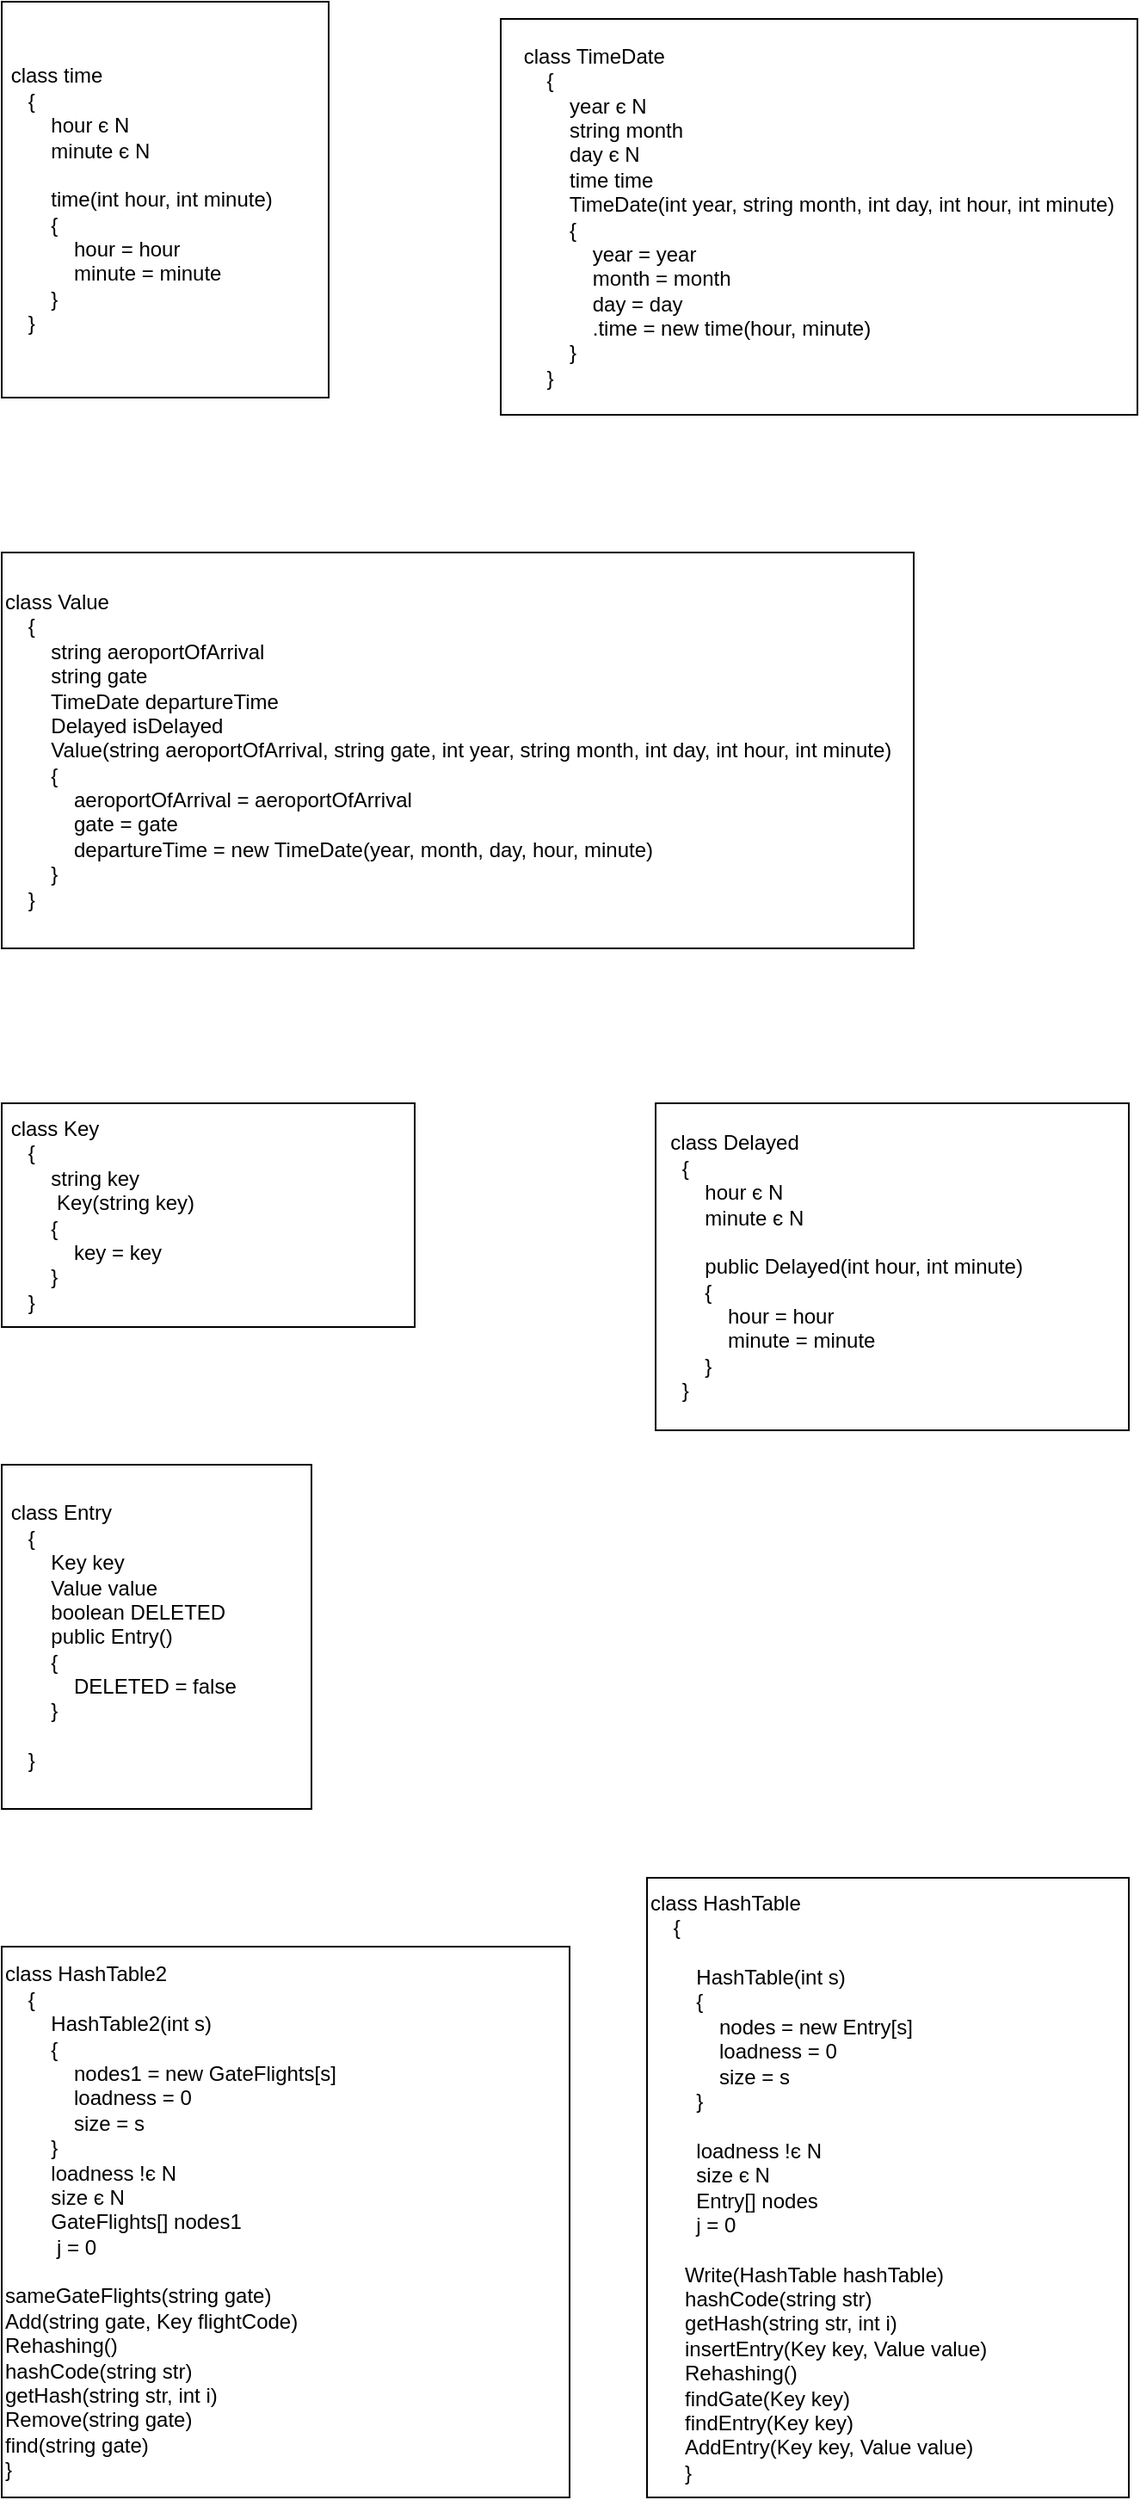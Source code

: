<mxfile version="20.0.3" type="device" pages="9"><diagram id="GhS4wu0NzPo3IyrP4PQE" name="class"><mxGraphModel dx="1389" dy="544" grid="1" gridSize="10" guides="1" tooltips="1" connect="1" arrows="1" fold="1" page="0" pageScale="1" pageWidth="827" pageHeight="1169" math="0" shadow="0"><root><mxCell id="0"/><mxCell id="1" parent="0"/><mxCell id="r_n1wYbpzCsXIj01nv3a-1" value="&lt;div&gt;&amp;nbsp;class time&lt;/div&gt;&lt;div&gt;&amp;nbsp; &amp;nbsp; {&lt;/div&gt;&lt;div&gt;&amp;nbsp; &amp;nbsp; &amp;nbsp; &amp;nbsp; hour є N&lt;/div&gt;&lt;div&gt;&amp;nbsp; &amp;nbsp; &amp;nbsp; &amp;nbsp; minute є N&lt;/div&gt;&lt;div&gt;&lt;br&gt;&lt;/div&gt;&lt;div&gt;&amp;nbsp; &amp;nbsp; &amp;nbsp; &amp;nbsp; time(int hour, int minute)&lt;/div&gt;&lt;div&gt;&amp;nbsp; &amp;nbsp; &amp;nbsp; &amp;nbsp; {&lt;/div&gt;&lt;div&gt;&amp;nbsp; &amp;nbsp; &amp;nbsp; &amp;nbsp; &amp;nbsp; &amp;nbsp; hour = hour&lt;/div&gt;&lt;div&gt;&amp;nbsp; &amp;nbsp; &amp;nbsp; &amp;nbsp; &amp;nbsp; &amp;nbsp; minute = minute&lt;/div&gt;&lt;div&gt;&amp;nbsp; &amp;nbsp; &amp;nbsp; &amp;nbsp; }&lt;/div&gt;&lt;div&gt;&lt;span style=&quot;background-color: initial;&quot;&gt;&amp;nbsp; &amp;nbsp; }&lt;/span&gt;&lt;br&gt;&lt;/div&gt;" style="rounded=0;whiteSpace=wrap;html=1;hachureGap=4;align=left;" vertex="1" parent="1"><mxGeometry x="-200" width="190" height="230" as="geometry"/></mxCell><mxCell id="r_n1wYbpzCsXIj01nv3a-3" value="&lt;div style=&quot;text-align: left;&quot;&gt;class TimeDate&lt;/div&gt;&lt;div style=&quot;text-align: left;&quot;&gt;&amp;nbsp; &amp;nbsp; {&lt;/div&gt;&lt;div style=&quot;text-align: left;&quot;&gt;&amp;nbsp; &amp;nbsp; &amp;nbsp; &amp;nbsp; year є&lt;span style=&quot;background-color: initial;&quot;&gt;&amp;nbsp;N&lt;/span&gt;&lt;/div&gt;&lt;div style=&quot;text-align: left;&quot;&gt;&amp;nbsp; &amp;nbsp; &amp;nbsp; &amp;nbsp; string month&amp;nbsp;&lt;/div&gt;&lt;div style=&quot;text-align: left;&quot;&gt;&amp;nbsp; &amp;nbsp; &amp;nbsp; &amp;nbsp; day є N&lt;/div&gt;&lt;div style=&quot;text-align: left;&quot;&gt;&amp;nbsp; &amp;nbsp; &amp;nbsp; &amp;nbsp; time time&amp;nbsp;&lt;/div&gt;&lt;div style=&quot;text-align: left;&quot;&gt;&amp;nbsp; &amp;nbsp; &amp;nbsp; &amp;nbsp; TimeDate(int year, string month, int day, int hour, int minute)&lt;/div&gt;&lt;div style=&quot;text-align: left;&quot;&gt;&amp;nbsp; &amp;nbsp; &amp;nbsp; &amp;nbsp; {&lt;/div&gt;&lt;div style=&quot;text-align: left;&quot;&gt;&amp;nbsp; &amp;nbsp; &amp;nbsp; &amp;nbsp; &amp;nbsp; &amp;nbsp; year = year&lt;/div&gt;&lt;div style=&quot;text-align: left;&quot;&gt;&amp;nbsp; &amp;nbsp; &amp;nbsp; &amp;nbsp; &amp;nbsp; &amp;nbsp; month = month&lt;/div&gt;&lt;div style=&quot;text-align: left;&quot;&gt;&amp;nbsp; &amp;nbsp; &amp;nbsp; &amp;nbsp; &amp;nbsp; &amp;nbsp; day = day&lt;/div&gt;&lt;div style=&quot;text-align: left;&quot;&gt;&amp;nbsp; &amp;nbsp; &amp;nbsp; &amp;nbsp; &amp;nbsp; &amp;nbsp; .time = new time(hour, minute)&lt;/div&gt;&lt;div style=&quot;text-align: left;&quot;&gt;&amp;nbsp; &amp;nbsp; &amp;nbsp; &amp;nbsp; }&lt;/div&gt;&lt;div style=&quot;text-align: left;&quot;&gt;&amp;nbsp; &amp;nbsp; }&lt;/div&gt;" style="rounded=0;whiteSpace=wrap;html=1;hachureGap=4;" vertex="1" parent="1"><mxGeometry x="90" y="10" width="370" height="230" as="geometry"/></mxCell><mxCell id="r_n1wYbpzCsXIj01nv3a-4" value="&lt;div&gt;class Value&lt;/div&gt;&lt;div&gt;&amp;nbsp; &amp;nbsp; {&lt;/div&gt;&lt;div&gt;&amp;nbsp; &amp;nbsp; &amp;nbsp; &amp;nbsp; string aeroportOfArrival&amp;nbsp;&lt;/div&gt;&lt;div&gt;&amp;nbsp; &amp;nbsp; &amp;nbsp; &amp;nbsp; string gate&amp;nbsp;&lt;/div&gt;&lt;div&gt;&amp;nbsp; &amp;nbsp; &amp;nbsp; &amp;nbsp; TimeDate departureTime&amp;nbsp;&lt;/div&gt;&lt;div&gt;&amp;nbsp; &amp;nbsp; &amp;nbsp; &amp;nbsp; Delayed isDelayed&amp;nbsp;&lt;/div&gt;&lt;div&gt;&amp;nbsp; &amp;nbsp; &amp;nbsp; &amp;nbsp; Value(string aeroportOfArrival, string gate, int year, string month, int day, int hour, int minute)&lt;/div&gt;&lt;div&gt;&amp;nbsp; &amp;nbsp; &amp;nbsp; &amp;nbsp; {&lt;/div&gt;&lt;div&gt;&amp;nbsp; &amp;nbsp; &amp;nbsp; &amp;nbsp; &amp;nbsp; &amp;nbsp; aeroportOfArrival = aeroportOfArrival&lt;/div&gt;&lt;div&gt;&amp;nbsp; &amp;nbsp; &amp;nbsp; &amp;nbsp; &amp;nbsp; &amp;nbsp; gate = gate&lt;/div&gt;&lt;div&gt;&amp;nbsp; &amp;nbsp; &amp;nbsp; &amp;nbsp; &amp;nbsp; &amp;nbsp; departureTime = new TimeDate(year, month, day, hour, minute)&lt;/div&gt;&lt;div&gt;&amp;nbsp; &amp;nbsp; &amp;nbsp; &amp;nbsp; }&lt;/div&gt;&lt;div&gt;&amp;nbsp; &amp;nbsp; }&lt;/div&gt;" style="rounded=0;whiteSpace=wrap;html=1;hachureGap=4;align=left;" vertex="1" parent="1"><mxGeometry x="-200" y="320" width="530" height="230" as="geometry"/></mxCell><mxCell id="r_n1wYbpzCsXIj01nv3a-5" value="&lt;div&gt;&amp;nbsp;class Key&lt;/div&gt;&lt;div&gt;&amp;nbsp; &amp;nbsp; {&lt;/div&gt;&lt;div&gt;&amp;nbsp; &amp;nbsp; &amp;nbsp; &amp;nbsp; string key&lt;/div&gt;&lt;div&gt;&amp;nbsp; &amp;nbsp; &amp;nbsp; &amp;nbsp; &amp;nbsp;Key(string key)&lt;/div&gt;&lt;div&gt;&amp;nbsp; &amp;nbsp; &amp;nbsp; &amp;nbsp; {&lt;/div&gt;&lt;div&gt;&amp;nbsp; &amp;nbsp; &amp;nbsp; &amp;nbsp; &amp;nbsp; &amp;nbsp; key = key&lt;/div&gt;&lt;div&gt;&amp;nbsp; &amp;nbsp; &amp;nbsp; &amp;nbsp; }&lt;/div&gt;&lt;div&gt;&amp;nbsp; &amp;nbsp; }&lt;/div&gt;" style="rounded=0;whiteSpace=wrap;html=1;hachureGap=4;align=left;" vertex="1" parent="1"><mxGeometry x="-200" y="640" width="240" height="130" as="geometry"/></mxCell><mxCell id="r_n1wYbpzCsXIj01nv3a-6" value="&lt;div&gt;&amp;nbsp; class Delayed&lt;/div&gt;&lt;div&gt;&amp;nbsp; &amp;nbsp; {&lt;/div&gt;&lt;div&gt;&amp;nbsp; &amp;nbsp; &amp;nbsp; &amp;nbsp; hour є N&lt;/div&gt;&lt;div&gt;&amp;nbsp; &amp;nbsp; &amp;nbsp; &amp;nbsp; minute є N&lt;/div&gt;&lt;div&gt;&lt;br&gt;&lt;/div&gt;&lt;div&gt;&amp;nbsp; &amp;nbsp; &amp;nbsp; &amp;nbsp; public Delayed(int hour, int minute)&lt;/div&gt;&lt;div&gt;&amp;nbsp; &amp;nbsp; &amp;nbsp; &amp;nbsp; {&lt;/div&gt;&lt;div&gt;&amp;nbsp; &amp;nbsp; &amp;nbsp; &amp;nbsp; &amp;nbsp; &amp;nbsp; hour = hour&lt;/div&gt;&lt;div&gt;&amp;nbsp; &amp;nbsp; &amp;nbsp; &amp;nbsp; &amp;nbsp; &amp;nbsp; minute = minute&lt;/div&gt;&lt;div&gt;&amp;nbsp; &amp;nbsp; &amp;nbsp; &amp;nbsp; }&lt;/div&gt;&lt;div style=&quot;&quot;&gt;&amp;nbsp; &amp;nbsp; }&lt;/div&gt;" style="rounded=0;whiteSpace=wrap;html=1;hachureGap=4;align=left;" vertex="1" parent="1"><mxGeometry x="180" y="640" width="275" height="190" as="geometry"/></mxCell><mxCell id="r_n1wYbpzCsXIj01nv3a-10" value="&lt;div&gt;&amp;nbsp;class Entry&lt;/div&gt;&lt;div&gt;&amp;nbsp; &amp;nbsp; {&lt;/div&gt;&lt;div&gt;&amp;nbsp; &amp;nbsp; &amp;nbsp; &amp;nbsp; Key key&lt;/div&gt;&lt;div&gt;&amp;nbsp; &amp;nbsp; &amp;nbsp; &amp;nbsp; Value value&lt;/div&gt;&lt;div&gt;&amp;nbsp; &amp;nbsp; &amp;nbsp; &amp;nbsp; boolean DELETED&lt;/div&gt;&lt;div&gt;&amp;nbsp; &amp;nbsp; &amp;nbsp; &amp;nbsp; public Entry()&lt;/div&gt;&lt;div&gt;&amp;nbsp; &amp;nbsp; &amp;nbsp; &amp;nbsp; {&lt;/div&gt;&lt;div&gt;&amp;nbsp; &amp;nbsp; &amp;nbsp; &amp;nbsp; &amp;nbsp; &amp;nbsp; DELETED = false&lt;/div&gt;&lt;div&gt;&amp;nbsp; &amp;nbsp; &amp;nbsp; &amp;nbsp; }&lt;/div&gt;&lt;div&gt;&lt;br&gt;&lt;/div&gt;&lt;div&gt;&amp;nbsp; &amp;nbsp; }&lt;/div&gt;" style="rounded=0;whiteSpace=wrap;html=1;hachureGap=4;align=left;" vertex="1" parent="1"><mxGeometry x="-200" y="850" width="180" height="200" as="geometry"/></mxCell><mxCell id="r_n1wYbpzCsXIj01nv3a-11" value="&lt;div&gt;class HashTable2&lt;/div&gt;&lt;div&gt;&amp;nbsp; &amp;nbsp; {&lt;/div&gt;&lt;div&gt;&amp;nbsp; &amp;nbsp; &amp;nbsp; &amp;nbsp; HashTable2(int s)&lt;/div&gt;&lt;div&gt;&amp;nbsp; &amp;nbsp; &amp;nbsp; &amp;nbsp; {&lt;/div&gt;&lt;div&gt;&amp;nbsp; &amp;nbsp; &amp;nbsp; &amp;nbsp; &amp;nbsp; &amp;nbsp; nodes1 = new GateFlights[s]&lt;/div&gt;&lt;div&gt;&amp;nbsp; &amp;nbsp; &amp;nbsp; &amp;nbsp; &amp;nbsp; &amp;nbsp; loadness = 0&lt;/div&gt;&lt;div&gt;&amp;nbsp; &amp;nbsp; &amp;nbsp; &amp;nbsp; &amp;nbsp; &amp;nbsp; size = s&lt;/div&gt;&lt;div&gt;&amp;nbsp; &amp;nbsp; &amp;nbsp; &amp;nbsp; }&lt;/div&gt;&lt;div&gt;&amp;nbsp; &amp;nbsp; &amp;nbsp; &amp;nbsp; loadness !є N&lt;/div&gt;&lt;div&gt;&amp;nbsp; &amp;nbsp; &amp;nbsp; &amp;nbsp; size є N&lt;/div&gt;&lt;div&gt;&amp;nbsp; &amp;nbsp; &amp;nbsp; &amp;nbsp; GateFlights[] nodes1&lt;/div&gt;&lt;div&gt;&amp;nbsp; &amp;nbsp; &amp;nbsp; &amp;nbsp; &amp;nbsp;j = 0&lt;/div&gt;&lt;div&gt;&lt;br&gt;&lt;/div&gt;&lt;div&gt;sameGateFlights(string gate)&lt;br&gt;&lt;/div&gt;&lt;div&gt;Add(string gate, Key flightCode)&lt;br&gt;&lt;/div&gt;&lt;div&gt;Rehashing()&lt;br&gt;&lt;/div&gt;&lt;div&gt;hashCode(string str)&lt;br&gt;&lt;/div&gt;&lt;div&gt;getHash(string str, int i)&lt;br&gt;&lt;/div&gt;&lt;div&gt;Remove(string gate)&lt;br&gt;&lt;/div&gt;&lt;div&gt;find(string gate)&lt;br&gt;&lt;/div&gt;&lt;div&gt;}&lt;/div&gt;" style="rounded=0;whiteSpace=wrap;html=1;hachureGap=4;align=left;" vertex="1" parent="1"><mxGeometry x="-200" y="1130" width="330" height="320" as="geometry"/></mxCell><mxCell id="r_n1wYbpzCsXIj01nv3a-12" value="&lt;div&gt;class HashTable&lt;/div&gt;&lt;div&gt;&amp;nbsp; &amp;nbsp; {&lt;/div&gt;&lt;div&gt;&lt;br&gt;&lt;/div&gt;&lt;div&gt;&amp;nbsp; &amp;nbsp; &amp;nbsp; &amp;nbsp; HashTable(int s)&lt;/div&gt;&lt;div&gt;&amp;nbsp; &amp;nbsp; &amp;nbsp; &amp;nbsp; {&lt;/div&gt;&lt;div&gt;&amp;nbsp; &amp;nbsp; &amp;nbsp; &amp;nbsp; &amp;nbsp; &amp;nbsp; nodes = new Entry[s]&lt;/div&gt;&lt;div&gt;&amp;nbsp; &amp;nbsp; &amp;nbsp; &amp;nbsp; &amp;nbsp; &amp;nbsp; loadness = 0&lt;/div&gt;&lt;div&gt;&amp;nbsp; &amp;nbsp; &amp;nbsp; &amp;nbsp; &amp;nbsp; &amp;nbsp; size = s&lt;/div&gt;&lt;div&gt;&amp;nbsp; &amp;nbsp; &amp;nbsp; &amp;nbsp; }&lt;/div&gt;&lt;div&gt;&lt;br&gt;&lt;/div&gt;&lt;div&gt;&amp;nbsp; &amp;nbsp; &amp;nbsp; &amp;nbsp; loadness !є N&lt;/div&gt;&lt;div&gt;&amp;nbsp; &amp;nbsp; &amp;nbsp; &amp;nbsp; size є N&lt;/div&gt;&lt;div&gt;&amp;nbsp; &amp;nbsp; &amp;nbsp; &amp;nbsp; Entry[] nodes&lt;/div&gt;&lt;div&gt;&amp;nbsp; &amp;nbsp; &amp;nbsp; &amp;nbsp; j = 0&lt;/div&gt;&lt;div&gt;&lt;br&gt;&lt;/div&gt;&lt;div&gt;&amp;nbsp; &amp;nbsp; &amp;nbsp; Write(HashTable hashTable)&lt;/div&gt;&lt;div&gt;&amp;nbsp; &amp;nbsp; &amp;nbsp;&amp;nbsp;&lt;span style=&quot;background-color: initial;&quot;&gt;hashCode(string str)&lt;/span&gt;&lt;/div&gt;&lt;div&gt;&amp;nbsp; &amp;nbsp; &amp;nbsp;&amp;nbsp;&lt;span style=&quot;background-color: initial;&quot;&gt;getHash(string str, int i)&lt;/span&gt;&lt;/div&gt;&lt;div&gt;&amp;nbsp; &amp;nbsp; &amp;nbsp;&amp;nbsp;&lt;span style=&quot;background-color: initial;&quot;&gt;insertEntry(Key key, Value value)&lt;/span&gt;&lt;/div&gt;&lt;div&gt;&amp;nbsp; &amp;nbsp; &amp;nbsp;&lt;span style=&quot;background-color: initial;&quot;&gt;&amp;nbsp;Rehashing()&lt;/span&gt;&lt;/div&gt;&lt;div&gt;&amp;nbsp; &amp;nbsp; &amp;nbsp; &lt;span style=&quot;background-color: initial;&quot;&gt;findGate(Key key)&lt;/span&gt;&lt;/div&gt;&lt;div&gt;&amp;nbsp; &amp;nbsp; &amp;nbsp; &lt;span style=&quot;background-color: initial;&quot;&gt;findEntry(Key key)&lt;/span&gt;&lt;/div&gt;&lt;div&gt;&amp;nbsp; &amp;nbsp; &amp;nbsp;&lt;span style=&quot;background-color: initial;&quot;&gt;&amp;nbsp;AddEntry(Key key, Value value)&lt;/span&gt;&lt;/div&gt;&lt;div&gt;&amp;nbsp; &amp;nbsp; &amp;nbsp; }&lt;br&gt;&lt;/div&gt;" style="rounded=0;whiteSpace=wrap;html=1;hachureGap=4;align=left;" vertex="1" parent="1"><mxGeometry x="175" y="1090" width="280" height="360" as="geometry"/></mxCell></root></mxGraphModel></diagram><diagram id="4KSaNKwDfSgthtbCPkMn" name="(Key, Value) AddEntry(Key key, Value value)"><mxGraphModel dx="3860" dy="2303" grid="1" gridSize="10" guides="1" tooltips="1" connect="1" arrows="1" fold="1" page="0" pageScale="1" pageWidth="827" pageHeight="1169" math="0" shadow="0"><root><mxCell id="0"/><mxCell id="1" parent="0"/><mxCell id="toThmrp9pWwnglPdjZi7-5" style="edgeStyle=none;curved=1;rounded=0;orthogonalLoop=1;jettySize=auto;html=1;exitX=0.5;exitY=1;exitDx=0;exitDy=0;exitPerimeter=0;entryX=0.5;entryY=0;entryDx=0;entryDy=0;endArrow=none;startSize=14;endSize=14;sourcePerimeterSpacing=0;targetPerimeterSpacing=0;endFill=0;" edge="1" parent="1" source="toThmrp9pWwnglPdjZi7-1" target="toThmrp9pWwnglPdjZi7-2"><mxGeometry relative="1" as="geometry"/></mxCell><mxCell id="toThmrp9pWwnglPdjZi7-1" value="start" style="strokeWidth=2;html=1;shape=mxgraph.flowchart.terminator;whiteSpace=wrap;hachureGap=4;" vertex="1" parent="1"><mxGeometry x="70" y="-10" width="100" height="50" as="geometry"/></mxCell><mxCell id="toThmrp9pWwnglPdjZi7-6" value="" style="edgeStyle=none;curved=1;rounded=0;orthogonalLoop=1;jettySize=auto;html=1;endArrow=none;endFill=0;startSize=14;endSize=14;sourcePerimeterSpacing=0;targetPerimeterSpacing=0;" edge="1" parent="1" source="toThmrp9pWwnglPdjZi7-2" target="toThmrp9pWwnglPdjZi7-3"><mxGeometry relative="1" as="geometry"/></mxCell><mxCell id="toThmrp9pWwnglPdjZi7-2" value="key&lt;br&gt;value" style="shape=parallelogram;perimeter=parallelogramPerimeter;whiteSpace=wrap;html=1;fixedSize=1;rounded=0;shadow=0;labelBackgroundColor=none;labelBorderColor=none;sketch=0;hachureGap=4;fontFamily=Times New Roman;fontSize=17;fontSource=https%3A%2F%2Ffonts.googleapis.com%2Fcss%3Ffamily%3DArchitects%2BDaughter;" vertex="1" parent="1"><mxGeometry x="60" y="100" width="120" height="50" as="geometry"/></mxCell><mxCell id="toThmrp9pWwnglPdjZi7-8" value="" style="edgeStyle=none;curved=1;rounded=0;orthogonalLoop=1;jettySize=auto;html=1;endArrow=none;endFill=0;startSize=14;endSize=14;sourcePerimeterSpacing=0;targetPerimeterSpacing=0;" edge="1" parent="1" source="toThmrp9pWwnglPdjZi7-3" target="toThmrp9pWwnglPdjZi7-7"><mxGeometry relative="1" as="geometry"/></mxCell><mxCell id="toThmrp9pWwnglPdjZi7-3" value="&lt;div&gt;i = 0&lt;/div&gt;&lt;div&gt;&lt;span style=&quot;background-color: initial;&quot;&gt;R є N&lt;/span&gt;&lt;/div&gt;" style="whiteSpace=wrap;html=1;strokeWidth=2;hachureGap=4;" vertex="1" parent="1"><mxGeometry x="52.25" y="210" width="135.5" height="50" as="geometry"/></mxCell><mxCell id="toThmrp9pWwnglPdjZi7-10" value="" style="edgeStyle=none;curved=1;rounded=0;orthogonalLoop=1;jettySize=auto;html=1;endArrow=none;endFill=0;startSize=14;endSize=14;sourcePerimeterSpacing=0;targetPerimeterSpacing=0;" edge="1" parent="1" source="toThmrp9pWwnglPdjZi7-7" target="toThmrp9pWwnglPdjZi7-9"><mxGeometry relative="1" as="geometry"/></mxCell><mxCell id="toThmrp9pWwnglPdjZi7-27" style="edgeStyle=orthogonalEdgeStyle;rounded=0;orthogonalLoop=1;jettySize=auto;html=1;exitX=1;exitY=0.5;exitDx=0;exitDy=0;entryX=0.5;entryY=0;entryDx=0;entryDy=0;endArrow=none;endFill=0;startSize=14;endSize=14;sourcePerimeterSpacing=0;targetPerimeterSpacing=0;" edge="1" parent="1" source="toThmrp9pWwnglPdjZi7-7" target="toThmrp9pWwnglPdjZi7-22"><mxGeometry relative="1" as="geometry"><Array as="points"><mxPoint x="1020" y="360"/><mxPoint x="1020" y="1310"/></Array></mxGeometry></mxCell><mxCell id="toThmrp9pWwnglPdjZi7-7" value="i &amp;lt; size" style="rhombus;whiteSpace=wrap;html=1;hachureGap=4;" vertex="1" parent="1"><mxGeometry x="80" y="320" width="80" height="80" as="geometry"/></mxCell><mxCell id="toThmrp9pWwnglPdjZi7-13" style="edgeStyle=orthogonalEdgeStyle;rounded=0;orthogonalLoop=1;jettySize=auto;html=1;exitX=1;exitY=0.5;exitDx=0;exitDy=0;entryX=0.5;entryY=0;entryDx=0;entryDy=0;endArrow=none;endFill=0;startSize=14;endSize=14;sourcePerimeterSpacing=0;targetPerimeterSpacing=0;" edge="1" parent="1" source="toThmrp9pWwnglPdjZi7-9" target="toThmrp9pWwnglPdjZi7-12"><mxGeometry relative="1" as="geometry"/></mxCell><mxCell id="toThmrp9pWwnglPdjZi7-20" style="edgeStyle=orthogonalEdgeStyle;rounded=0;orthogonalLoop=1;jettySize=auto;html=1;exitX=0;exitY=0.5;exitDx=0;exitDy=0;entryX=0.5;entryY=0;entryDx=0;entryDy=0;endArrow=none;endFill=0;startSize=14;endSize=14;sourcePerimeterSpacing=0;targetPerimeterSpacing=0;" edge="1" parent="1" source="toThmrp9pWwnglPdjZi7-9" target="toThmrp9pWwnglPdjZi7-15"><mxGeometry relative="1" as="geometry"><Array as="points"><mxPoint y="500"/><mxPoint y="690"/><mxPoint x="355" y="690"/></Array></mxGeometry></mxCell><mxCell id="toThmrp9pWwnglPdjZi7-9" value="nodes[i] &lt;br&gt;!= null" style="rhombus;whiteSpace=wrap;html=1;hachureGap=4;" vertex="1" parent="1"><mxGeometry x="80" y="460" width="80" height="80" as="geometry"/></mxCell><mxCell id="toThmrp9pWwnglPdjZi7-11" value="T" style="text;html=1;align=center;verticalAlign=middle;resizable=0;points=[];autosize=1;strokeColor=none;fillColor=none;hachureGap=4;" vertex="1" parent="1"><mxGeometry x="125" y="405" width="30" height="30" as="geometry"/></mxCell><mxCell id="toThmrp9pWwnglPdjZi7-16" style="edgeStyle=orthogonalEdgeStyle;rounded=0;orthogonalLoop=1;jettySize=auto;html=1;exitX=0.5;exitY=1;exitDx=0;exitDy=0;entryX=0.5;entryY=0;entryDx=0;entryDy=0;endArrow=none;endFill=0;startSize=14;endSize=14;sourcePerimeterSpacing=0;targetPerimeterSpacing=0;" edge="1" parent="1" source="toThmrp9pWwnglPdjZi7-12" target="toThmrp9pWwnglPdjZi7-15"><mxGeometry relative="1" as="geometry"/></mxCell><mxCell id="toThmrp9pWwnglPdjZi7-12" value="&lt;div&gt;&amp;nbsp;R = (nodes[i].value.departureTime.time.hour * 60 + nodes[i].value.departureTime.time.minute) -&lt;/div&gt;&lt;div&gt;&amp;nbsp; &amp;nbsp; &amp;nbsp; &amp;nbsp; &amp;nbsp; &amp;nbsp; &amp;nbsp; &amp;nbsp; &amp;nbsp; &amp;nbsp; &amp;nbsp; &amp;nbsp; (value.departureTime.time.hour * 60 + value.departureTime.time.minute)&lt;/div&gt;" style="rounded=0;whiteSpace=wrap;html=1;hachureGap=4;" vertex="1" parent="1"><mxGeometry x="200" y="560" width="310" height="90" as="geometry"/></mxCell><mxCell id="toThmrp9pWwnglPdjZi7-14" value="T" style="text;html=1;align=center;verticalAlign=middle;resizable=0;points=[];autosize=1;strokeColor=none;fillColor=none;hachureGap=4;" vertex="1" parent="1"><mxGeometry x="175" y="475" width="30" height="30" as="geometry"/></mxCell><mxCell id="toThmrp9pWwnglPdjZi7-18" style="edgeStyle=orthogonalEdgeStyle;rounded=0;orthogonalLoop=1;jettySize=auto;html=1;exitX=1;exitY=0.5;exitDx=0;exitDy=0;endArrow=none;endFill=0;startSize=14;endSize=14;sourcePerimeterSpacing=0;targetPerimeterSpacing=0;" edge="1" parent="1" source="toThmrp9pWwnglPdjZi7-15" target="toThmrp9pWwnglPdjZi7-17"><mxGeometry relative="1" as="geometry"/></mxCell><mxCell id="toThmrp9pWwnglPdjZi7-25" style="edgeStyle=orthogonalEdgeStyle;rounded=0;orthogonalLoop=1;jettySize=auto;html=1;exitX=0;exitY=0.5;exitDx=0;exitDy=0;endArrow=classicThin;endFill=1;startSize=14;endSize=14;sourcePerimeterSpacing=0;targetPerimeterSpacing=0;entryX=0;entryY=0.5;entryDx=0;entryDy=0;" edge="1" parent="1" source="toThmrp9pWwnglPdjZi7-15" target="toThmrp9pWwnglPdjZi7-7"><mxGeometry relative="1" as="geometry"><mxPoint x="120" y="290" as="targetPoint"/><Array as="points"><mxPoint y="815"/><mxPoint y="1120"/><mxPoint x="450" y="1120"/><mxPoint x="450" y="1210"/><mxPoint x="-90" y="1210"/><mxPoint x="-90" y="360"/></Array></mxGeometry></mxCell><mxCell id="toThmrp9pWwnglPdjZi7-15" value="&lt;div style=&quot;&quot;&gt;nodes[i].value.gate == value.gate &amp;amp;&amp;amp;&lt;/div&gt;&lt;div style=&quot;&quot;&gt;&amp;nbsp; &amp;nbsp; &amp;nbsp; &amp;nbsp; &amp;nbsp; &amp;nbsp; &amp;nbsp; &amp;nbsp; &amp;nbsp; &amp;nbsp; &amp;nbsp; &amp;nbsp; nodes[i].value.departureTime.year == value.departureTime.year &amp;amp;&amp;amp;&lt;/div&gt;&lt;div style=&quot;&quot;&gt;&amp;nbsp; &amp;nbsp; &amp;nbsp; &amp;nbsp; &amp;nbsp; &amp;nbsp; &amp;nbsp; &amp;nbsp; &amp;nbsp; &amp;nbsp; &amp;nbsp; &amp;nbsp; nodes[i].value.departureTime.month == value.departureTime.month &amp;amp;&amp;amp;&lt;/div&gt;&lt;div style=&quot;&quot;&gt;&amp;nbsp; &amp;nbsp; &amp;nbsp; &amp;nbsp; &amp;nbsp; &amp;nbsp; &amp;nbsp; &amp;nbsp; &amp;nbsp; &amp;nbsp; &amp;nbsp; &amp;nbsp; nodes[i].value.departureTime.day == value.departureTime.day &amp;amp;&amp;amp;&lt;/div&gt;&lt;div style=&quot;&quot;&gt;&amp;nbsp; &amp;nbsp; &amp;nbsp; &amp;nbsp; &amp;nbsp; &amp;nbsp; &amp;nbsp; &amp;nbsp; &amp;nbsp; &amp;nbsp; &amp;nbsp; &amp;nbsp; R &amp;lt; 105&lt;/div&gt;" style="rhombus;whiteSpace=wrap;html=1;hachureGap=4;align=center;" vertex="1" parent="1"><mxGeometry x="67.5" y="720" width="575" height="190" as="geometry"/></mxCell><mxCell id="toThmrp9pWwnglPdjZi7-23" style="edgeStyle=orthogonalEdgeStyle;rounded=0;orthogonalLoop=1;jettySize=auto;html=1;exitX=0.5;exitY=1;exitDx=0;exitDy=0;endArrow=none;endFill=0;startSize=14;endSize=14;sourcePerimeterSpacing=0;targetPerimeterSpacing=0;" edge="1" parent="1" source="toThmrp9pWwnglPdjZi7-17"><mxGeometry relative="1" as="geometry"><mxPoint x="450" y="1210" as="targetPoint"/><Array as="points"><mxPoint x="765" y="1120"/><mxPoint x="450" y="1120"/></Array></mxGeometry></mxCell><mxCell id="toThmrp9pWwnglPdjZi7-17" value="value.isDelayed = new Delayed((105 - R) * 60, (105 - R) % 60)" style="rounded=0;whiteSpace=wrap;html=1;hachureGap=4;" vertex="1" parent="1"><mxGeometry x="580" y="920" width="370" height="60" as="geometry"/></mxCell><mxCell id="toThmrp9pWwnglPdjZi7-19" value="T" style="text;html=1;align=center;verticalAlign=middle;resizable=0;points=[];autosize=1;strokeColor=none;fillColor=none;hachureGap=4;" vertex="1" parent="1"><mxGeometry x="675" y="775" width="30" height="30" as="geometry"/></mxCell><mxCell id="toThmrp9pWwnglPdjZi7-21" value="F" style="text;html=1;align=center;verticalAlign=middle;resizable=0;points=[];autosize=1;strokeColor=none;fillColor=none;hachureGap=4;" vertex="1" parent="1"><mxGeometry x="37.5" y="470" width="30" height="30" as="geometry"/></mxCell><mxCell id="toThmrp9pWwnglPdjZi7-22" value="key&lt;br&gt;value" style="shape=parallelogram;perimeter=parallelogramPerimeter;whiteSpace=wrap;html=1;fixedSize=1;rounded=0;shadow=0;labelBackgroundColor=none;labelBorderColor=none;sketch=0;hachureGap=4;fontFamily=Times New Roman;fontSize=17;fontSource=https%3A%2F%2Ffonts.googleapis.com%2Fcss%3Ffamily%3DArchitects%2BDaughter;" vertex="1" parent="1"><mxGeometry x="390" y="1360" width="120" height="50" as="geometry"/></mxCell><mxCell id="toThmrp9pWwnglPdjZi7-26" value="F" style="text;html=1;align=center;verticalAlign=middle;resizable=0;points=[];autosize=1;strokeColor=none;fillColor=none;hachureGap=4;" vertex="1" parent="1"><mxGeometry x="55" y="755" width="30" height="30" as="geometry"/></mxCell><mxCell id="toThmrp9pWwnglPdjZi7-28" value="F" style="text;html=1;align=center;verticalAlign=middle;resizable=0;points=[];autosize=1;strokeColor=none;fillColor=none;hachureGap=4;" vertex="1" parent="1"><mxGeometry x="200" y="320" width="30" height="30" as="geometry"/></mxCell></root></mxGraphModel></diagram><diagram id="9_6sW1ycwsm3xFwgX8-x" name="Entry findEntry(Key key)"><mxGraphModel dx="2287" dy="1038" grid="1" gridSize="10" guides="1" tooltips="1" connect="1" arrows="1" fold="1" page="0" pageScale="1" pageWidth="827" pageHeight="1169" math="0" shadow="0"><root><mxCell id="0"/><mxCell id="1" parent="0"/><mxCell id="5lM9sFiOr9XqH33xYFPs-3" value="" style="edgeStyle=orthogonalEdgeStyle;rounded=0;orthogonalLoop=1;jettySize=auto;html=1;endArrow=none;endFill=0;startSize=14;endSize=14;sourcePerimeterSpacing=0;targetPerimeterSpacing=0;" edge="1" parent="1" source="5lM9sFiOr9XqH33xYFPs-1" target="5lM9sFiOr9XqH33xYFPs-2"><mxGeometry relative="1" as="geometry"/></mxCell><mxCell id="5lM9sFiOr9XqH33xYFPs-1" value="start" style="strokeWidth=2;html=1;shape=mxgraph.flowchart.terminator;whiteSpace=wrap;hachureGap=4;" vertex="1" parent="1"><mxGeometry x="70" y="30" width="100" height="50" as="geometry"/></mxCell><mxCell id="5lM9sFiOr9XqH33xYFPs-5" value="" style="edgeStyle=orthogonalEdgeStyle;rounded=0;orthogonalLoop=1;jettySize=auto;html=1;endArrow=none;endFill=0;startSize=14;endSize=14;sourcePerimeterSpacing=0;targetPerimeterSpacing=0;" edge="1" parent="1" source="5lM9sFiOr9XqH33xYFPs-2" target="5lM9sFiOr9XqH33xYFPs-4"><mxGeometry relative="1" as="geometry"/></mxCell><mxCell id="5lM9sFiOr9XqH33xYFPs-2" value="Key key" style="shape=parallelogram;perimeter=parallelogramPerimeter;whiteSpace=wrap;html=1;fixedSize=1;rounded=0;shadow=0;labelBackgroundColor=none;labelBorderColor=none;sketch=0;hachureGap=4;fontFamily=Times New Roman;fontSize=17;fontSource=https%3A%2F%2Ffonts.googleapis.com%2Fcss%3Ffamily%3DArchitects%2BDaughter;" vertex="1" parent="1"><mxGeometry x="60" y="150" width="120" height="50" as="geometry"/></mxCell><mxCell id="5lM9sFiOr9XqH33xYFPs-7" style="edgeStyle=orthogonalEdgeStyle;rounded=0;orthogonalLoop=1;jettySize=auto;html=1;exitX=1;exitY=0.5;exitDx=0;exitDy=0;entryX=0.5;entryY=0;entryDx=0;entryDy=0;endArrow=none;endFill=0;startSize=14;endSize=14;sourcePerimeterSpacing=0;targetPerimeterSpacing=0;" edge="1" parent="1" source="5lM9sFiOr9XqH33xYFPs-4" target="5lM9sFiOr9XqH33xYFPs-6"><mxGeometry relative="1" as="geometry"/></mxCell><mxCell id="5lM9sFiOr9XqH33xYFPs-10" style="edgeStyle=orthogonalEdgeStyle;rounded=0;orthogonalLoop=1;jettySize=auto;html=1;exitX=0;exitY=0.5;exitDx=0;exitDy=0;entryX=0.5;entryY=0;entryDx=0;entryDy=0;endArrow=none;endFill=0;startSize=14;endSize=14;sourcePerimeterSpacing=0;targetPerimeterSpacing=0;" edge="1" parent="1" source="5lM9sFiOr9XqH33xYFPs-4" target="5lM9sFiOr9XqH33xYFPs-9"><mxGeometry relative="1" as="geometry"/></mxCell><mxCell id="5lM9sFiOr9XqH33xYFPs-4" value="key == null" style="rhombus;whiteSpace=wrap;html=1;hachureGap=4;" vertex="1" parent="1"><mxGeometry x="80" y="270" width="80" height="80" as="geometry"/></mxCell><mxCell id="5lM9sFiOr9XqH33xYFPs-35" style="edgeStyle=orthogonalEdgeStyle;rounded=0;orthogonalLoop=1;jettySize=auto;html=1;exitX=0.5;exitY=1;exitDx=0;exitDy=0;entryX=0.5;entryY=0;entryDx=0;entryDy=0;endArrow=none;endFill=0;startSize=14;endSize=14;sourcePerimeterSpacing=0;targetPerimeterSpacing=0;" edge="1" parent="1" source="5lM9sFiOr9XqH33xYFPs-6" target="5lM9sFiOr9XqH33xYFPs-33"><mxGeometry relative="1" as="geometry"><Array as="points"><mxPoint x="350" y="840"/><mxPoint x="120" y="840"/></Array></mxGeometry></mxCell><mxCell id="5lM9sFiOr9XqH33xYFPs-6" value="null" style="shape=parallelogram;perimeter=parallelogramPerimeter;whiteSpace=wrap;html=1;fixedSize=1;rounded=0;shadow=0;labelBackgroundColor=none;labelBorderColor=none;sketch=0;hachureGap=4;fontFamily=Times New Roman;fontSize=17;fontSource=https%3A%2F%2Ffonts.googleapis.com%2Fcss%3Ffamily%3DArchitects%2BDaughter;" vertex="1" parent="1"><mxGeometry x="290" y="355" width="120" height="50" as="geometry"/></mxCell><mxCell id="5lM9sFiOr9XqH33xYFPs-8" value="T" style="text;html=1;align=center;verticalAlign=middle;resizable=0;points=[];autosize=1;strokeColor=none;fillColor=none;hachureGap=4;" vertex="1" parent="1"><mxGeometry x="175" y="285" width="30" height="30" as="geometry"/></mxCell><mxCell id="5lM9sFiOr9XqH33xYFPs-13" style="edgeStyle=orthogonalEdgeStyle;rounded=0;orthogonalLoop=1;jettySize=auto;html=1;exitX=0.5;exitY=1;exitDx=0;exitDy=0;entryX=0.5;entryY=0;entryDx=0;entryDy=0;endArrow=none;endFill=0;startSize=14;endSize=14;sourcePerimeterSpacing=0;targetPerimeterSpacing=0;" edge="1" parent="1" source="5lM9sFiOr9XqH33xYFPs-9" target="5lM9sFiOr9XqH33xYFPs-12"><mxGeometry relative="1" as="geometry"/></mxCell><mxCell id="5lM9sFiOr9XqH33xYFPs-30" style="edgeStyle=orthogonalEdgeStyle;rounded=0;orthogonalLoop=1;jettySize=auto;html=1;exitX=1;exitY=0.5;exitDx=0;exitDy=0;endArrow=none;endFill=0;startSize=14;endSize=14;sourcePerimeterSpacing=0;targetPerimeterSpacing=0;" edge="1" parent="1" source="5lM9sFiOr9XqH33xYFPs-9"><mxGeometry relative="1" as="geometry"><mxPoint x="120" y="840" as="targetPoint"/><Array as="points"><mxPoint x="280" y="380"/><mxPoint x="280" y="840"/></Array></mxGeometry></mxCell><mxCell id="5lM9sFiOr9XqH33xYFPs-9" value="Entry e in nodes" style="shape=hexagon;perimeter=hexagonPerimeter2;whiteSpace=wrap;html=1;fixedSize=1;hachureGap=4;" vertex="1" parent="1"><mxGeometry x="-110" y="360" width="120" height="40" as="geometry"/></mxCell><mxCell id="5lM9sFiOr9XqH33xYFPs-11" value="F" style="text;html=1;align=center;verticalAlign=middle;resizable=0;points=[];autosize=1;strokeColor=none;fillColor=none;hachureGap=4;" vertex="1" parent="1"><mxGeometry x="55" y="285" width="30" height="30" as="geometry"/></mxCell><mxCell id="5lM9sFiOr9XqH33xYFPs-16" style="edgeStyle=orthogonalEdgeStyle;rounded=0;orthogonalLoop=1;jettySize=auto;html=1;exitX=1;exitY=0.5;exitDx=0;exitDy=0;entryX=0.5;entryY=0;entryDx=0;entryDy=0;endArrow=none;endFill=0;startSize=14;endSize=14;sourcePerimeterSpacing=0;targetPerimeterSpacing=0;" edge="1" parent="1" source="5lM9sFiOr9XqH33xYFPs-12" target="5lM9sFiOr9XqH33xYFPs-15"><mxGeometry relative="1" as="geometry"/></mxCell><mxCell id="5lM9sFiOr9XqH33xYFPs-26" style="edgeStyle=orthogonalEdgeStyle;rounded=0;orthogonalLoop=1;jettySize=auto;html=1;exitX=0;exitY=0.5;exitDx=0;exitDy=0;endArrow=classic;endFill=1;startSize=14;endSize=14;sourcePerimeterSpacing=0;targetPerimeterSpacing=0;entryX=0;entryY=0.5;entryDx=0;entryDy=0;" edge="1" parent="1" source="5lM9sFiOr9XqH33xYFPs-12" target="5lM9sFiOr9XqH33xYFPs-9"><mxGeometry relative="1" as="geometry"><mxPoint x="-10" y="930" as="targetPoint"/><Array as="points"><mxPoint x="-90" y="760"/><mxPoint x="-40" y="760"/><mxPoint x="-40" y="800"/><mxPoint x="-130" y="800"/><mxPoint x="-130" y="380"/></Array></mxGeometry></mxCell><mxCell id="5lM9sFiOr9XqH33xYFPs-12" value="e != null" style="rhombus;whiteSpace=wrap;html=1;hachureGap=4;" vertex="1" parent="1"><mxGeometry x="-90" y="460" width="80" height="80" as="geometry"/></mxCell><mxCell id="5lM9sFiOr9XqH33xYFPs-14" value="T" style="text;html=1;align=center;verticalAlign=middle;resizable=0;points=[];autosize=1;strokeColor=none;fillColor=none;hachureGap=4;" vertex="1" parent="1"><mxGeometry x="-45" y="395" width="30" height="30" as="geometry"/></mxCell><mxCell id="5lM9sFiOr9XqH33xYFPs-19" style="edgeStyle=orthogonalEdgeStyle;rounded=0;orthogonalLoop=1;jettySize=auto;html=1;exitX=1;exitY=0.5;exitDx=0;exitDy=0;entryX=0.5;entryY=0;entryDx=0;entryDy=0;endArrow=none;endFill=0;startSize=14;endSize=14;sourcePerimeterSpacing=0;targetPerimeterSpacing=0;" edge="1" parent="1" source="5lM9sFiOr9XqH33xYFPs-15" target="5lM9sFiOr9XqH33xYFPs-18"><mxGeometry relative="1" as="geometry"/></mxCell><mxCell id="5lM9sFiOr9XqH33xYFPs-24" style="edgeStyle=orthogonalEdgeStyle;rounded=0;orthogonalLoop=1;jettySize=auto;html=1;exitX=0;exitY=0.5;exitDx=0;exitDy=0;endArrow=none;endFill=0;startSize=14;endSize=14;sourcePerimeterSpacing=0;targetPerimeterSpacing=0;" edge="1" parent="1" source="5lM9sFiOr9XqH33xYFPs-15"><mxGeometry relative="1" as="geometry"><mxPoint x="-40" y="760" as="targetPoint"/><Array as="points"><mxPoint x="20" y="720"/><mxPoint x="70" y="720"/><mxPoint x="70" y="760"/></Array></mxGeometry></mxCell><mxCell id="5lM9sFiOr9XqH33xYFPs-15" value="e.key == key" style="rhombus;whiteSpace=wrap;html=1;hachureGap=4;" vertex="1" parent="1"><mxGeometry x="20" y="560" width="80" height="80" as="geometry"/></mxCell><mxCell id="5lM9sFiOr9XqH33xYFPs-17" value="T" style="text;html=1;align=center;verticalAlign=middle;resizable=0;points=[];autosize=1;strokeColor=none;fillColor=none;hachureGap=4;" vertex="1" parent="1"><mxGeometry x="-5" y="465" width="30" height="30" as="geometry"/></mxCell><mxCell id="5lM9sFiOr9XqH33xYFPs-22" value="" style="edgeStyle=orthogonalEdgeStyle;rounded=0;orthogonalLoop=1;jettySize=auto;html=1;endArrow=none;endFill=0;startSize=14;endSize=14;sourcePerimeterSpacing=0;targetPerimeterSpacing=0;" edge="1" parent="1" source="5lM9sFiOr9XqH33xYFPs-18" target="5lM9sFiOr9XqH33xYFPs-21"><mxGeometry relative="1" as="geometry"/></mxCell><mxCell id="5lM9sFiOr9XqH33xYFPs-18" value="e" style="shape=parallelogram;perimeter=parallelogramPerimeter;whiteSpace=wrap;html=1;fixedSize=1;rounded=0;shadow=0;labelBackgroundColor=none;labelBorderColor=none;sketch=0;hachureGap=4;fontFamily=Times New Roman;fontSize=17;fontSource=https%3A%2F%2Ffonts.googleapis.com%2Fcss%3Ffamily%3DArchitects%2BDaughter;" vertex="1" parent="1"><mxGeometry x="160" y="660" width="120" height="50" as="geometry"/></mxCell><mxCell id="5lM9sFiOr9XqH33xYFPs-20" value="T" style="text;html=1;align=center;verticalAlign=middle;resizable=0;points=[];autosize=1;strokeColor=none;fillColor=none;hachureGap=4;" vertex="1" parent="1"><mxGeometry x="125" y="575" width="30" height="30" as="geometry"/></mxCell><mxCell id="5lM9sFiOr9XqH33xYFPs-21" value="1" style="ellipse;whiteSpace=wrap;html=1;aspect=fixed;hachureGap=4;" vertex="1" parent="1"><mxGeometry x="200" y="760" width="40" height="40" as="geometry"/></mxCell><mxCell id="5lM9sFiOr9XqH33xYFPs-27" value="F" style="text;html=1;align=center;verticalAlign=middle;resizable=0;points=[];autosize=1;strokeColor=none;fillColor=none;hachureGap=4;" vertex="1" parent="1"><mxGeometry x="-115" y="475" width="30" height="30" as="geometry"/></mxCell><mxCell id="5lM9sFiOr9XqH33xYFPs-28" value="F" style="text;html=1;align=center;verticalAlign=middle;resizable=0;points=[];autosize=1;strokeColor=none;fillColor=none;hachureGap=4;" vertex="1" parent="1"><mxGeometry x="-15" y="575" width="30" height="30" as="geometry"/></mxCell><mxCell id="5lM9sFiOr9XqH33xYFPs-31" value="F" style="text;html=1;align=center;verticalAlign=middle;resizable=0;points=[];autosize=1;strokeColor=none;fillColor=none;hachureGap=4;" vertex="1" parent="1"><mxGeometry x="15" y="355" width="30" height="30" as="geometry"/></mxCell><mxCell id="5lM9sFiOr9XqH33xYFPs-39" style="edgeStyle=orthogonalEdgeStyle;rounded=0;orthogonalLoop=1;jettySize=auto;html=1;exitX=0.5;exitY=1;exitDx=0;exitDy=0;endArrow=none;endFill=0;startSize=14;endSize=14;sourcePerimeterSpacing=0;targetPerimeterSpacing=0;" edge="1" parent="1" source="5lM9sFiOr9XqH33xYFPs-32"><mxGeometry relative="1" as="geometry"><mxPoint x="120" y="1030" as="targetPoint"/><Array as="points"><mxPoint x="160" y="1030"/></Array></mxGeometry></mxCell><mxCell id="5lM9sFiOr9XqH33xYFPs-32" value="1" style="ellipse;whiteSpace=wrap;html=1;aspect=fixed;hachureGap=4;" vertex="1" parent="1"><mxGeometry x="140" y="1000" width="40" height="40" as="geometry"/></mxCell><mxCell id="5lM9sFiOr9XqH33xYFPs-37" value="" style="edgeStyle=orthogonalEdgeStyle;rounded=0;orthogonalLoop=1;jettySize=auto;html=1;endArrow=none;endFill=0;startSize=14;endSize=14;sourcePerimeterSpacing=0;targetPerimeterSpacing=0;" edge="1" parent="1" source="5lM9sFiOr9XqH33xYFPs-33" target="5lM9sFiOr9XqH33xYFPs-34"><mxGeometry relative="1" as="geometry"><Array as="points"><mxPoint x="120" y="1030"/><mxPoint x="120" y="1030"/></Array></mxGeometry></mxCell><mxCell id="5lM9sFiOr9XqH33xYFPs-33" value="null" style="shape=parallelogram;perimeter=parallelogramPerimeter;whiteSpace=wrap;html=1;fixedSize=1;rounded=0;shadow=0;labelBackgroundColor=none;labelBorderColor=none;sketch=0;hachureGap=4;fontFamily=Times New Roman;fontSize=17;fontSource=https%3A%2F%2Ffonts.googleapis.com%2Fcss%3Ffamily%3DArchitects%2BDaughter;" vertex="1" parent="1"><mxGeometry x="55" y="910" width="120" height="50" as="geometry"/></mxCell><mxCell id="5lM9sFiOr9XqH33xYFPs-34" value="end" style="strokeWidth=2;html=1;shape=mxgraph.flowchart.terminator;whiteSpace=wrap;hachureGap=4;" vertex="1" parent="1"><mxGeometry x="65" y="1060" width="100" height="50" as="geometry"/></mxCell></root></mxGraphModel></diagram><diagram id="jgfBXhuuciIbhAN81Pmu" name="string findGate(Key key)"><mxGraphModel dx="1553" dy="634" grid="1" gridSize="10" guides="1" tooltips="1" connect="1" arrows="1" fold="1" page="0" pageScale="1" pageWidth="827" pageHeight="1169" math="0" shadow="0"><root><mxCell id="0"/><mxCell id="1" parent="0"/><mxCell id="EmK5vNbhPZxZzObSCuvi-1" value="" style="edgeStyle=orthogonalEdgeStyle;rounded=0;orthogonalLoop=1;jettySize=auto;html=1;endArrow=none;endFill=0;startSize=14;endSize=14;sourcePerimeterSpacing=0;targetPerimeterSpacing=0;" edge="1" parent="1" source="EmK5vNbhPZxZzObSCuvi-2" target="EmK5vNbhPZxZzObSCuvi-4"><mxGeometry relative="1" as="geometry"/></mxCell><mxCell id="EmK5vNbhPZxZzObSCuvi-2" value="start" style="strokeWidth=2;html=1;shape=mxgraph.flowchart.terminator;whiteSpace=wrap;hachureGap=4;" vertex="1" parent="1"><mxGeometry x="70" y="30" width="100" height="50" as="geometry"/></mxCell><mxCell id="EmK5vNbhPZxZzObSCuvi-3" value="" style="edgeStyle=orthogonalEdgeStyle;rounded=0;orthogonalLoop=1;jettySize=auto;html=1;endArrow=none;endFill=0;startSize=14;endSize=14;sourcePerimeterSpacing=0;targetPerimeterSpacing=0;" edge="1" parent="1" source="EmK5vNbhPZxZzObSCuvi-4" target="EmK5vNbhPZxZzObSCuvi-7"><mxGeometry relative="1" as="geometry"/></mxCell><mxCell id="EmK5vNbhPZxZzObSCuvi-4" value="Key key" style="shape=parallelogram;perimeter=parallelogramPerimeter;whiteSpace=wrap;html=1;fixedSize=1;rounded=0;shadow=0;labelBackgroundColor=none;labelBorderColor=none;sketch=0;hachureGap=4;fontFamily=Times New Roman;fontSize=17;fontSource=https%3A%2F%2Ffonts.googleapis.com%2Fcss%3Ffamily%3DArchitects%2BDaughter;" vertex="1" parent="1"><mxGeometry x="60" y="150" width="120" height="50" as="geometry"/></mxCell><mxCell id="EmK5vNbhPZxZzObSCuvi-5" style="edgeStyle=orthogonalEdgeStyle;rounded=0;orthogonalLoop=1;jettySize=auto;html=1;exitX=1;exitY=0.5;exitDx=0;exitDy=0;entryX=0.5;entryY=0;entryDx=0;entryDy=0;endArrow=none;endFill=0;startSize=14;endSize=14;sourcePerimeterSpacing=0;targetPerimeterSpacing=0;" edge="1" parent="1" source="EmK5vNbhPZxZzObSCuvi-7" target="EmK5vNbhPZxZzObSCuvi-9"><mxGeometry relative="1" as="geometry"/></mxCell><mxCell id="EmK5vNbhPZxZzObSCuvi-6" style="edgeStyle=orthogonalEdgeStyle;rounded=0;orthogonalLoop=1;jettySize=auto;html=1;exitX=0;exitY=0.5;exitDx=0;exitDy=0;entryX=0.5;entryY=0;entryDx=0;entryDy=0;endArrow=none;endFill=0;startSize=14;endSize=14;sourcePerimeterSpacing=0;targetPerimeterSpacing=0;" edge="1" parent="1" source="EmK5vNbhPZxZzObSCuvi-7" target="EmK5vNbhPZxZzObSCuvi-13"><mxGeometry relative="1" as="geometry"/></mxCell><mxCell id="EmK5vNbhPZxZzObSCuvi-7" value="key == null" style="rhombus;whiteSpace=wrap;html=1;hachureGap=4;" vertex="1" parent="1"><mxGeometry x="80" y="270" width="80" height="80" as="geometry"/></mxCell><mxCell id="EmK5vNbhPZxZzObSCuvi-8" style="edgeStyle=orthogonalEdgeStyle;rounded=0;orthogonalLoop=1;jettySize=auto;html=1;exitX=0.5;exitY=1;exitDx=0;exitDy=0;entryX=0.5;entryY=0;entryDx=0;entryDy=0;endArrow=none;endFill=0;startSize=14;endSize=14;sourcePerimeterSpacing=0;targetPerimeterSpacing=0;" edge="1" parent="1" source="EmK5vNbhPZxZzObSCuvi-9" target="EmK5vNbhPZxZzObSCuvi-33"><mxGeometry relative="1" as="geometry"><Array as="points"><mxPoint x="350" y="840"/><mxPoint x="120" y="840"/></Array></mxGeometry></mxCell><mxCell id="EmK5vNbhPZxZzObSCuvi-9" value="null" style="shape=parallelogram;perimeter=parallelogramPerimeter;whiteSpace=wrap;html=1;fixedSize=1;rounded=0;shadow=0;labelBackgroundColor=none;labelBorderColor=none;sketch=0;hachureGap=4;fontFamily=Times New Roman;fontSize=17;fontSource=https%3A%2F%2Ffonts.googleapis.com%2Fcss%3Ffamily%3DArchitects%2BDaughter;" vertex="1" parent="1"><mxGeometry x="290" y="355" width="120" height="50" as="geometry"/></mxCell><mxCell id="EmK5vNbhPZxZzObSCuvi-10" value="T" style="text;html=1;align=center;verticalAlign=middle;resizable=0;points=[];autosize=1;strokeColor=none;fillColor=none;hachureGap=4;" vertex="1" parent="1"><mxGeometry x="175" y="285" width="30" height="30" as="geometry"/></mxCell><mxCell id="EmK5vNbhPZxZzObSCuvi-11" style="edgeStyle=orthogonalEdgeStyle;rounded=0;orthogonalLoop=1;jettySize=auto;html=1;exitX=0.5;exitY=1;exitDx=0;exitDy=0;entryX=0.5;entryY=0;entryDx=0;entryDy=0;endArrow=none;endFill=0;startSize=14;endSize=14;sourcePerimeterSpacing=0;targetPerimeterSpacing=0;" edge="1" parent="1" source="EmK5vNbhPZxZzObSCuvi-13" target="EmK5vNbhPZxZzObSCuvi-17"><mxGeometry relative="1" as="geometry"/></mxCell><mxCell id="EmK5vNbhPZxZzObSCuvi-12" style="edgeStyle=orthogonalEdgeStyle;rounded=0;orthogonalLoop=1;jettySize=auto;html=1;exitX=1;exitY=0.5;exitDx=0;exitDy=0;endArrow=none;endFill=0;startSize=14;endSize=14;sourcePerimeterSpacing=0;targetPerimeterSpacing=0;" edge="1" parent="1" source="EmK5vNbhPZxZzObSCuvi-13"><mxGeometry relative="1" as="geometry"><mxPoint x="120" y="840" as="targetPoint"/><Array as="points"><mxPoint x="280" y="380"/><mxPoint x="280" y="840"/></Array></mxGeometry></mxCell><mxCell id="EmK5vNbhPZxZzObSCuvi-13" value="Entry e in nodes" style="shape=hexagon;perimeter=hexagonPerimeter2;whiteSpace=wrap;html=1;fixedSize=1;hachureGap=4;" vertex="1" parent="1"><mxGeometry x="-110" y="360" width="120" height="40" as="geometry"/></mxCell><mxCell id="EmK5vNbhPZxZzObSCuvi-14" value="F" style="text;html=1;align=center;verticalAlign=middle;resizable=0;points=[];autosize=1;strokeColor=none;fillColor=none;hachureGap=4;" vertex="1" parent="1"><mxGeometry x="55" y="285" width="30" height="30" as="geometry"/></mxCell><mxCell id="EmK5vNbhPZxZzObSCuvi-15" style="edgeStyle=orthogonalEdgeStyle;rounded=0;orthogonalLoop=1;jettySize=auto;html=1;exitX=1;exitY=0.5;exitDx=0;exitDy=0;entryX=0.5;entryY=0;entryDx=0;entryDy=0;endArrow=none;endFill=0;startSize=14;endSize=14;sourcePerimeterSpacing=0;targetPerimeterSpacing=0;" edge="1" parent="1" source="EmK5vNbhPZxZzObSCuvi-17" target="EmK5vNbhPZxZzObSCuvi-21"><mxGeometry relative="1" as="geometry"/></mxCell><mxCell id="EmK5vNbhPZxZzObSCuvi-16" style="edgeStyle=orthogonalEdgeStyle;rounded=0;orthogonalLoop=1;jettySize=auto;html=1;exitX=0;exitY=0.5;exitDx=0;exitDy=0;endArrow=classic;endFill=1;startSize=14;endSize=14;sourcePerimeterSpacing=0;targetPerimeterSpacing=0;entryX=0;entryY=0.5;entryDx=0;entryDy=0;" edge="1" parent="1" source="EmK5vNbhPZxZzObSCuvi-17" target="EmK5vNbhPZxZzObSCuvi-13"><mxGeometry relative="1" as="geometry"><mxPoint x="-10" y="930" as="targetPoint"/><Array as="points"><mxPoint x="-90" y="760"/><mxPoint x="-40" y="760"/><mxPoint x="-40" y="800"/><mxPoint x="-130" y="800"/><mxPoint x="-130" y="380"/></Array></mxGeometry></mxCell><mxCell id="EmK5vNbhPZxZzObSCuvi-17" value="e != null" style="rhombus;whiteSpace=wrap;html=1;hachureGap=4;" vertex="1" parent="1"><mxGeometry x="-90" y="460" width="80" height="80" as="geometry"/></mxCell><mxCell id="EmK5vNbhPZxZzObSCuvi-18" value="T" style="text;html=1;align=center;verticalAlign=middle;resizable=0;points=[];autosize=1;strokeColor=none;fillColor=none;hachureGap=4;" vertex="1" parent="1"><mxGeometry x="-45" y="395" width="30" height="30" as="geometry"/></mxCell><mxCell id="EmK5vNbhPZxZzObSCuvi-19" style="edgeStyle=orthogonalEdgeStyle;rounded=0;orthogonalLoop=1;jettySize=auto;html=1;exitX=1;exitY=0.5;exitDx=0;exitDy=0;entryX=0.5;entryY=0;entryDx=0;entryDy=0;endArrow=none;endFill=0;startSize=14;endSize=14;sourcePerimeterSpacing=0;targetPerimeterSpacing=0;" edge="1" parent="1" source="EmK5vNbhPZxZzObSCuvi-21" target="EmK5vNbhPZxZzObSCuvi-24"><mxGeometry relative="1" as="geometry"/></mxCell><mxCell id="EmK5vNbhPZxZzObSCuvi-20" style="edgeStyle=orthogonalEdgeStyle;rounded=0;orthogonalLoop=1;jettySize=auto;html=1;exitX=0;exitY=0.5;exitDx=0;exitDy=0;endArrow=none;endFill=0;startSize=14;endSize=14;sourcePerimeterSpacing=0;targetPerimeterSpacing=0;" edge="1" parent="1" source="EmK5vNbhPZxZzObSCuvi-21"><mxGeometry relative="1" as="geometry"><mxPoint x="-40" y="760" as="targetPoint"/><Array as="points"><mxPoint x="20" y="720"/><mxPoint x="70" y="720"/><mxPoint x="70" y="760"/></Array></mxGeometry></mxCell><mxCell id="EmK5vNbhPZxZzObSCuvi-21" value="e.key == key" style="rhombus;whiteSpace=wrap;html=1;hachureGap=4;" vertex="1" parent="1"><mxGeometry x="20" y="560" width="80" height="80" as="geometry"/></mxCell><mxCell id="EmK5vNbhPZxZzObSCuvi-22" value="T" style="text;html=1;align=center;verticalAlign=middle;resizable=0;points=[];autosize=1;strokeColor=none;fillColor=none;hachureGap=4;" vertex="1" parent="1"><mxGeometry x="-5" y="465" width="30" height="30" as="geometry"/></mxCell><mxCell id="EmK5vNbhPZxZzObSCuvi-23" value="" style="edgeStyle=orthogonalEdgeStyle;rounded=0;orthogonalLoop=1;jettySize=auto;html=1;endArrow=none;endFill=0;startSize=14;endSize=14;sourcePerimeterSpacing=0;targetPerimeterSpacing=0;" edge="1" parent="1" source="EmK5vNbhPZxZzObSCuvi-24" target="EmK5vNbhPZxZzObSCuvi-26"><mxGeometry relative="1" as="geometry"/></mxCell><mxCell id="EmK5vNbhPZxZzObSCuvi-24" value="&amp;nbsp;e.value.gate" style="shape=parallelogram;perimeter=parallelogramPerimeter;whiteSpace=wrap;html=1;fixedSize=1;rounded=0;shadow=0;labelBackgroundColor=none;labelBorderColor=none;sketch=0;hachureGap=4;fontFamily=Times New Roman;fontSize=17;fontSource=https%3A%2F%2Ffonts.googleapis.com%2Fcss%3Ffamily%3DArchitects%2BDaughter;" vertex="1" parent="1"><mxGeometry x="160" y="660" width="120" height="50" as="geometry"/></mxCell><mxCell id="EmK5vNbhPZxZzObSCuvi-25" value="T" style="text;html=1;align=center;verticalAlign=middle;resizable=0;points=[];autosize=1;strokeColor=none;fillColor=none;hachureGap=4;" vertex="1" parent="1"><mxGeometry x="125" y="575" width="30" height="30" as="geometry"/></mxCell><mxCell id="EmK5vNbhPZxZzObSCuvi-26" value="1" style="ellipse;whiteSpace=wrap;html=1;aspect=fixed;hachureGap=4;" vertex="1" parent="1"><mxGeometry x="200" y="760" width="40" height="40" as="geometry"/></mxCell><mxCell id="EmK5vNbhPZxZzObSCuvi-27" value="F" style="text;html=1;align=center;verticalAlign=middle;resizable=0;points=[];autosize=1;strokeColor=none;fillColor=none;hachureGap=4;" vertex="1" parent="1"><mxGeometry x="-115" y="475" width="30" height="30" as="geometry"/></mxCell><mxCell id="EmK5vNbhPZxZzObSCuvi-28" value="F" style="text;html=1;align=center;verticalAlign=middle;resizable=0;points=[];autosize=1;strokeColor=none;fillColor=none;hachureGap=4;" vertex="1" parent="1"><mxGeometry x="-15" y="575" width="30" height="30" as="geometry"/></mxCell><mxCell id="EmK5vNbhPZxZzObSCuvi-29" value="F" style="text;html=1;align=center;verticalAlign=middle;resizable=0;points=[];autosize=1;strokeColor=none;fillColor=none;hachureGap=4;" vertex="1" parent="1"><mxGeometry x="15" y="355" width="30" height="30" as="geometry"/></mxCell><mxCell id="EmK5vNbhPZxZzObSCuvi-30" style="edgeStyle=orthogonalEdgeStyle;rounded=0;orthogonalLoop=1;jettySize=auto;html=1;exitX=0.5;exitY=1;exitDx=0;exitDy=0;endArrow=none;endFill=0;startSize=14;endSize=14;sourcePerimeterSpacing=0;targetPerimeterSpacing=0;" edge="1" parent="1" source="EmK5vNbhPZxZzObSCuvi-31"><mxGeometry relative="1" as="geometry"><mxPoint x="120" y="1030" as="targetPoint"/><Array as="points"><mxPoint x="160" y="1030"/></Array></mxGeometry></mxCell><mxCell id="EmK5vNbhPZxZzObSCuvi-31" value="1" style="ellipse;whiteSpace=wrap;html=1;aspect=fixed;hachureGap=4;" vertex="1" parent="1"><mxGeometry x="140" y="1000" width="40" height="40" as="geometry"/></mxCell><mxCell id="EmK5vNbhPZxZzObSCuvi-32" value="" style="edgeStyle=orthogonalEdgeStyle;rounded=0;orthogonalLoop=1;jettySize=auto;html=1;endArrow=none;endFill=0;startSize=14;endSize=14;sourcePerimeterSpacing=0;targetPerimeterSpacing=0;" edge="1" parent="1" source="EmK5vNbhPZxZzObSCuvi-33" target="EmK5vNbhPZxZzObSCuvi-34"><mxGeometry relative="1" as="geometry"><Array as="points"><mxPoint x="120" y="1030"/><mxPoint x="120" y="1030"/></Array></mxGeometry></mxCell><mxCell id="EmK5vNbhPZxZzObSCuvi-33" value="null" style="shape=parallelogram;perimeter=parallelogramPerimeter;whiteSpace=wrap;html=1;fixedSize=1;rounded=0;shadow=0;labelBackgroundColor=none;labelBorderColor=none;sketch=0;hachureGap=4;fontFamily=Times New Roman;fontSize=17;fontSource=https%3A%2F%2Ffonts.googleapis.com%2Fcss%3Ffamily%3DArchitects%2BDaughter;" vertex="1" parent="1"><mxGeometry x="55" y="910" width="120" height="50" as="geometry"/></mxCell><mxCell id="EmK5vNbhPZxZzObSCuvi-34" value="end" style="strokeWidth=2;html=1;shape=mxgraph.flowchart.terminator;whiteSpace=wrap;hachureGap=4;" vertex="1" parent="1"><mxGeometry x="65" y="1060" width="100" height="50" as="geometry"/></mxCell></root></mxGraphModel></diagram><diagram id="dz3yInGPkTuXOvjRKf3H" name="Rehashing()"><mxGraphModel dx="1038" dy="571" grid="1" gridSize="10" guides="1" tooltips="1" connect="1" arrows="1" fold="1" page="0" pageScale="1" pageWidth="827" pageHeight="1169" math="0" shadow="0"><root><mxCell id="0"/><mxCell id="1" parent="0"/><mxCell id="1MP8WCz6gk6uP_14Qfg0-3" value="" style="edgeStyle=orthogonalEdgeStyle;rounded=0;orthogonalLoop=1;jettySize=auto;html=1;endArrow=none;endFill=0;startSize=14;endSize=14;sourcePerimeterSpacing=0;targetPerimeterSpacing=0;" edge="1" parent="1" source="1MP8WCz6gk6uP_14Qfg0-1" target="1MP8WCz6gk6uP_14Qfg0-2"><mxGeometry relative="1" as="geometry"/></mxCell><mxCell id="1MP8WCz6gk6uP_14Qfg0-1" value="start" style="strokeWidth=2;html=1;shape=mxgraph.flowchart.terminator;whiteSpace=wrap;hachureGap=4;" vertex="1" parent="1"><mxGeometry x="70" y="30" width="100" height="50" as="geometry"/></mxCell><mxCell id="1MP8WCz6gk6uP_14Qfg0-6" value="" style="edgeStyle=orthogonalEdgeStyle;rounded=0;orthogonalLoop=1;jettySize=auto;html=1;endArrow=none;endFill=0;startSize=14;endSize=14;sourcePerimeterSpacing=0;targetPerimeterSpacing=0;" edge="1" parent="1" source="1MP8WCz6gk6uP_14Qfg0-2" target="1MP8WCz6gk6uP_14Qfg0-5"><mxGeometry relative="1" as="geometry"/></mxCell><mxCell id="1MP8WCz6gk6uP_14Qfg0-2" value="size *= 2" style="whiteSpace=wrap;html=1;strokeWidth=2;hachureGap=4;" vertex="1" parent="1"><mxGeometry x="53" y="140" width="135.5" height="50" as="geometry"/></mxCell><mxCell id="1MP8WCz6gk6uP_14Qfg0-5" value="end" style="strokeWidth=2;html=1;shape=mxgraph.flowchart.terminator;whiteSpace=wrap;hachureGap=4;" vertex="1" parent="1"><mxGeometry x="71" y="260" width="100" height="50" as="geometry"/></mxCell></root></mxGraphModel></diagram><diagram id="FDzL3nhkj5xZI6CRrwcR" name="removeEntry(Key key)"><mxGraphModel dx="1384" dy="761" grid="1" gridSize="10" guides="1" tooltips="1" connect="1" arrows="1" fold="1" page="0" pageScale="1" pageWidth="827" pageHeight="1169" math="0" shadow="0"><root><mxCell id="0"/><mxCell id="1" parent="0"/><mxCell id="eFZF3pP2G2NY1O3O-2z2-2" value="" style="edgeStyle=orthogonalEdgeStyle;rounded=0;orthogonalLoop=1;jettySize=auto;html=1;endArrow=none;endFill=0;startSize=14;endSize=14;sourcePerimeterSpacing=0;targetPerimeterSpacing=0;" edge="1" parent="1" source="yBTK22tVTrYOcqrlq0MM-1" target="eFZF3pP2G2NY1O3O-2z2-1"><mxGeometry relative="1" as="geometry"/></mxCell><mxCell id="yBTK22tVTrYOcqrlq0MM-1" value="start" style="strokeWidth=2;html=1;shape=mxgraph.flowchart.terminator;whiteSpace=wrap;hachureGap=4;" vertex="1" parent="1"><mxGeometry x="100" y="60" width="100" height="50" as="geometry"/></mxCell><mxCell id="eFZF3pP2G2NY1O3O-2z2-4" value="" style="edgeStyle=orthogonalEdgeStyle;rounded=0;orthogonalLoop=1;jettySize=auto;html=1;endArrow=none;endFill=0;startSize=14;endSize=14;sourcePerimeterSpacing=0;targetPerimeterSpacing=0;" edge="1" parent="1" source="eFZF3pP2G2NY1O3O-2z2-1" target="eFZF3pP2G2NY1O3O-2z2-3"><mxGeometry relative="1" as="geometry"/></mxCell><mxCell id="eFZF3pP2G2NY1O3O-2z2-1" value="Key key" style="shape=parallelogram;perimeter=parallelogramPerimeter;whiteSpace=wrap;html=1;fixedSize=1;rounded=0;shadow=0;labelBackgroundColor=none;labelBorderColor=none;sketch=0;hachureGap=4;fontFamily=Times New Roman;fontSize=17;fontSource=https%3A%2F%2Ffonts.googleapis.com%2Fcss%3Ffamily%3DArchitects%2BDaughter;" vertex="1" parent="1"><mxGeometry x="90" y="160" width="120" height="50" as="geometry"/></mxCell><mxCell id="eFZF3pP2G2NY1O3O-2z2-6" value="" style="edgeStyle=orthogonalEdgeStyle;rounded=0;orthogonalLoop=1;jettySize=auto;html=1;endArrow=none;endFill=0;startSize=14;endSize=14;sourcePerimeterSpacing=0;targetPerimeterSpacing=0;" edge="1" parent="1" source="eFZF3pP2G2NY1O3O-2z2-3" target="eFZF3pP2G2NY1O3O-2z2-5"><mxGeometry relative="1" as="geometry"/></mxCell><mxCell id="eFZF3pP2G2NY1O3O-2z2-3" value="Entry e = findEntry(key)" style="shape=process;whiteSpace=wrap;html=1;backgroundOutline=1;hachureGap=4;" vertex="1" parent="1"><mxGeometry x="70" y="270" width="160" height="40" as="geometry"/></mxCell><mxCell id="eFZF3pP2G2NY1O3O-2z2-8" style="edgeStyle=orthogonalEdgeStyle;rounded=0;orthogonalLoop=1;jettySize=auto;html=1;exitX=1;exitY=0.5;exitDx=0;exitDy=0;endArrow=none;endFill=0;startSize=14;endSize=14;sourcePerimeterSpacing=0;targetPerimeterSpacing=0;" edge="1" parent="1" source="eFZF3pP2G2NY1O3O-2z2-5" target="eFZF3pP2G2NY1O3O-2z2-7"><mxGeometry relative="1" as="geometry"/></mxCell><mxCell id="eFZF3pP2G2NY1O3O-2z2-12" style="edgeStyle=orthogonalEdgeStyle;rounded=0;orthogonalLoop=1;jettySize=auto;html=1;exitX=0;exitY=0.5;exitDx=0;exitDy=0;entryX=0.5;entryY=0;entryDx=0;entryDy=0;entryPerimeter=0;endArrow=none;endFill=0;startSize=14;endSize=14;sourcePerimeterSpacing=0;targetPerimeterSpacing=0;" edge="1" parent="1" source="eFZF3pP2G2NY1O3O-2z2-5" target="eFZF3pP2G2NY1O3O-2z2-11"><mxGeometry relative="1" as="geometry"><Array as="points"><mxPoint x="90" y="410"/><mxPoint x="90" y="570"/><mxPoint x="190" y="570"/></Array></mxGeometry></mxCell><mxCell id="eFZF3pP2G2NY1O3O-2z2-5" value="e != null" style="rhombus;whiteSpace=wrap;html=1;hachureGap=4;" vertex="1" parent="1"><mxGeometry x="110" y="370" width="80" height="80" as="geometry"/></mxCell><mxCell id="eFZF3pP2G2NY1O3O-2z2-13" style="edgeStyle=orthogonalEdgeStyle;rounded=0;orthogonalLoop=1;jettySize=auto;html=1;exitX=0.5;exitY=1;exitDx=0;exitDy=0;entryX=0.5;entryY=0;entryDx=0;entryDy=0;entryPerimeter=0;endArrow=none;endFill=0;startSize=14;endSize=14;sourcePerimeterSpacing=0;targetPerimeterSpacing=0;" edge="1" parent="1" source="eFZF3pP2G2NY1O3O-2z2-7" target="eFZF3pP2G2NY1O3O-2z2-11"><mxGeometry relative="1" as="geometry"><Array as="points"><mxPoint x="320" y="570"/><mxPoint x="190" y="570"/></Array></mxGeometry></mxCell><mxCell id="eFZF3pP2G2NY1O3O-2z2-7" value="&lt;div&gt;&amp;nbsp;e.key = null&lt;/div&gt;&lt;div&gt;&lt;span style=&quot;background-color: initial;&quot;&gt;e.value = null&lt;/span&gt;&lt;/div&gt;&lt;div&gt;e.DELETED = true&lt;/div&gt;&lt;div&gt;&lt;span style=&quot;background-color: initial;&quot;&gt;&amp;nbsp;loadness--&lt;/span&gt;&lt;/div&gt;" style="whiteSpace=wrap;html=1;strokeWidth=2;hachureGap=4;align=center;" vertex="1" parent="1"><mxGeometry x="250" y="460" width="140" height="80" as="geometry"/></mxCell><mxCell id="eFZF3pP2G2NY1O3O-2z2-9" value="T" style="text;html=1;align=center;verticalAlign=middle;resizable=0;points=[];autosize=1;strokeColor=none;fillColor=none;hachureGap=4;" vertex="1" parent="1"><mxGeometry x="195" y="375" width="30" height="30" as="geometry"/></mxCell><mxCell id="eFZF3pP2G2NY1O3O-2z2-11" value="end" style="strokeWidth=2;html=1;shape=mxgraph.flowchart.terminator;whiteSpace=wrap;hachureGap=4;" vertex="1" parent="1"><mxGeometry x="140" y="590" width="100" height="50" as="geometry"/></mxCell><mxCell id="eFZF3pP2G2NY1O3O-2z2-14" value="F" style="text;html=1;align=center;verticalAlign=middle;resizable=0;points=[];autosize=1;strokeColor=none;fillColor=none;hachureGap=4;" vertex="1" parent="1"><mxGeometry x="85" y="385" width="30" height="30" as="geometry"/></mxCell></root></mxGraphModel></diagram><diagram id="F_xdNrs10xIOVdj7g-PD" name="insertEntry(Key key, Value value)"><mxGraphModel dx="1438" dy="571" grid="1" gridSize="10" guides="1" tooltips="1" connect="1" arrows="1" fold="1" page="0" pageScale="1" pageWidth="827" pageHeight="1169" math="0" shadow="0"><root><mxCell id="0"/><mxCell id="1" parent="0"/><mxCell id="OBjqrhu2T2MiPaT8LBSY-3" value="" style="edgeStyle=orthogonalEdgeStyle;rounded=0;orthogonalLoop=1;jettySize=auto;html=1;endArrow=none;endFill=0;startSize=14;endSize=14;sourcePerimeterSpacing=0;targetPerimeterSpacing=0;" edge="1" parent="1" source="OBjqrhu2T2MiPaT8LBSY-1" target="OBjqrhu2T2MiPaT8LBSY-2"><mxGeometry relative="1" as="geometry"/></mxCell><mxCell id="OBjqrhu2T2MiPaT8LBSY-1" value="start" style="strokeWidth=2;html=1;shape=mxgraph.flowchart.terminator;whiteSpace=wrap;hachureGap=4;" vertex="1" parent="1"><mxGeometry x="70" y="30" width="100" height="50" as="geometry"/></mxCell><mxCell id="OBjqrhu2T2MiPaT8LBSY-5" value="" style="edgeStyle=orthogonalEdgeStyle;rounded=0;orthogonalLoop=1;jettySize=auto;html=1;endArrow=none;endFill=0;startSize=14;endSize=14;sourcePerimeterSpacing=0;targetPerimeterSpacing=0;" edge="1" parent="1" source="OBjqrhu2T2MiPaT8LBSY-2" target="OBjqrhu2T2MiPaT8LBSY-4"><mxGeometry relative="1" as="geometry"/></mxCell><mxCell id="OBjqrhu2T2MiPaT8LBSY-2" value="Key key&lt;br&gt;&amp;nbsp;Value value" style="shape=parallelogram;perimeter=parallelogramPerimeter;whiteSpace=wrap;html=1;fixedSize=1;rounded=0;shadow=0;labelBackgroundColor=none;labelBorderColor=none;sketch=0;hachureGap=4;fontFamily=Times New Roman;fontSize=17;fontSource=https%3A%2F%2Ffonts.googleapis.com%2Fcss%3Ffamily%3DArchitects%2BDaughter;" vertex="1" parent="1"><mxGeometry x="60" y="140" width="120" height="50" as="geometry"/></mxCell><mxCell id="OBjqrhu2T2MiPaT8LBSY-7" value="" style="edgeStyle=orthogonalEdgeStyle;rounded=0;orthogonalLoop=1;jettySize=auto;html=1;endArrow=none;endFill=0;startSize=14;endSize=14;sourcePerimeterSpacing=0;targetPerimeterSpacing=0;" edge="1" parent="1" source="OBjqrhu2T2MiPaT8LBSY-4" target="OBjqrhu2T2MiPaT8LBSY-6"><mxGeometry relative="1" as="geometry"/></mxCell><mxCell id="OBjqrhu2T2MiPaT8LBSY-4" value="&amp;nbsp;i = getHash(key.ToString(), j)" style="shape=process;whiteSpace=wrap;html=1;backgroundOutline=1;hachureGap=4;" vertex="1" parent="1"><mxGeometry x="10" y="250" width="220" height="40" as="geometry"/></mxCell><mxCell id="OBjqrhu2T2MiPaT8LBSY-9" style="edgeStyle=orthogonalEdgeStyle;rounded=0;orthogonalLoop=1;jettySize=auto;html=1;exitX=1;exitY=0.5;exitDx=0;exitDy=0;entryX=0.5;entryY=0;entryDx=0;entryDy=0;endArrow=none;endFill=0;startSize=14;endSize=14;sourcePerimeterSpacing=0;targetPerimeterSpacing=0;" edge="1" parent="1" source="OBjqrhu2T2MiPaT8LBSY-6" target="OBjqrhu2T2MiPaT8LBSY-8"><mxGeometry relative="1" as="geometry"/></mxCell><mxCell id="OBjqrhu2T2MiPaT8LBSY-12" style="edgeStyle=orthogonalEdgeStyle;rounded=0;orthogonalLoop=1;jettySize=auto;html=1;exitX=0;exitY=0.5;exitDx=0;exitDy=0;entryX=0.5;entryY=0;entryDx=0;entryDy=0;endArrow=none;endFill=0;startSize=14;endSize=14;sourcePerimeterSpacing=0;targetPerimeterSpacing=0;" edge="1" parent="1" source="OBjqrhu2T2MiPaT8LBSY-6" target="OBjqrhu2T2MiPaT8LBSY-11"><mxGeometry relative="1" as="geometry"/></mxCell><mxCell id="OBjqrhu2T2MiPaT8LBSY-6" value="nodes[i] == null" style="rhombus;whiteSpace=wrap;html=1;hachureGap=4;" vertex="1" parent="1"><mxGeometry x="80" y="350" width="80" height="80" as="geometry"/></mxCell><mxCell id="OBjqrhu2T2MiPaT8LBSY-16" style="edgeStyle=orthogonalEdgeStyle;rounded=0;orthogonalLoop=1;jettySize=auto;html=1;entryX=0.5;entryY=0;entryDx=0;entryDy=0;endArrow=none;endFill=0;startSize=14;endSize=14;sourcePerimeterSpacing=0;targetPerimeterSpacing=0;" edge="1" parent="1" source="OBjqrhu2T2MiPaT8LBSY-8" target="OBjqrhu2T2MiPaT8LBSY-15"><mxGeometry relative="1" as="geometry"><Array as="points"><mxPoint x="260" y="600"/><mxPoint x="120" y="600"/></Array></mxGeometry></mxCell><mxCell id="OBjqrhu2T2MiPaT8LBSY-8" value="&lt;div&gt;nodes[i] = new Entry()&lt;span style=&quot;background-color: initial;&quot;&gt;nodes[i].key = key&lt;/span&gt;&lt;/div&gt;&lt;div&gt;&lt;span style=&quot;background-color: initial;&quot;&gt;nodes[i].value = value&lt;/span&gt;&lt;/div&gt;&lt;div&gt;&lt;span style=&quot;background-color: initial;&quot;&gt;&amp;nbsp; loadness++&lt;/span&gt;&lt;/div&gt;" style="rounded=0;whiteSpace=wrap;html=1;hachureGap=4;" vertex="1" parent="1"><mxGeometry x="180" y="450" width="160" height="60" as="geometry"/></mxCell><mxCell id="OBjqrhu2T2MiPaT8LBSY-10" value="T" style="text;html=1;align=center;verticalAlign=middle;resizable=0;points=[];autosize=1;strokeColor=none;fillColor=none;hachureGap=4;" vertex="1" parent="1"><mxGeometry x="160" y="365" width="30" height="30" as="geometry"/></mxCell><mxCell id="OBjqrhu2T2MiPaT8LBSY-14" value="" style="edgeStyle=orthogonalEdgeStyle;rounded=0;orthogonalLoop=1;jettySize=auto;html=1;endArrow=none;endFill=0;startSize=14;endSize=14;sourcePerimeterSpacing=0;targetPerimeterSpacing=0;" edge="1" parent="1" source="OBjqrhu2T2MiPaT8LBSY-11" target="OBjqrhu2T2MiPaT8LBSY-13"><mxGeometry relative="1" as="geometry"/></mxCell><mxCell id="OBjqrhu2T2MiPaT8LBSY-11" value="j++" style="whiteSpace=wrap;html=1;strokeWidth=2;hachureGap=4;" vertex="1" parent="1"><mxGeometry x="-120" y="420" width="135.5" height="50" as="geometry"/></mxCell><mxCell id="OBjqrhu2T2MiPaT8LBSY-18" style="edgeStyle=orthogonalEdgeStyle;rounded=0;orthogonalLoop=1;jettySize=auto;html=1;exitX=0.5;exitY=1;exitDx=0;exitDy=0;endArrow=none;endFill=0;startSize=14;endSize=14;sourcePerimeterSpacing=0;targetPerimeterSpacing=0;" edge="1" parent="1" source="OBjqrhu2T2MiPaT8LBSY-13"><mxGeometry relative="1" as="geometry"><mxPoint x="120" y="610" as="targetPoint"/><Array as="points"><mxPoint x="-52" y="600"/><mxPoint x="120" y="600"/></Array></mxGeometry></mxCell><mxCell id="OBjqrhu2T2MiPaT8LBSY-13" value="insertEntry(key, value)" style="shape=process;whiteSpace=wrap;html=1;backgroundOutline=1;hachureGap=4;" vertex="1" parent="1"><mxGeometry x="-132.25" y="540" width="160" height="40" as="geometry"/></mxCell><mxCell id="OBjqrhu2T2MiPaT8LBSY-21" style="edgeStyle=orthogonalEdgeStyle;rounded=0;orthogonalLoop=1;jettySize=auto;html=1;exitX=1;exitY=0.5;exitDx=0;exitDy=0;entryX=0.5;entryY=0;entryDx=0;entryDy=0;endArrow=none;endFill=0;startSize=14;endSize=14;sourcePerimeterSpacing=0;targetPerimeterSpacing=0;" edge="1" parent="1" source="OBjqrhu2T2MiPaT8LBSY-15" target="OBjqrhu2T2MiPaT8LBSY-20"><mxGeometry relative="1" as="geometry"/></mxCell><mxCell id="OBjqrhu2T2MiPaT8LBSY-24" style="edgeStyle=orthogonalEdgeStyle;rounded=0;orthogonalLoop=1;jettySize=auto;html=1;exitX=0;exitY=0.5;exitDx=0;exitDy=0;entryX=0.5;entryY=0;entryDx=0;entryDy=0;entryPerimeter=0;endArrow=none;endFill=0;startSize=14;endSize=14;sourcePerimeterSpacing=0;targetPerimeterSpacing=0;" edge="1" parent="1" source="OBjqrhu2T2MiPaT8LBSY-15" target="OBjqrhu2T2MiPaT8LBSY-23"><mxGeometry relative="1" as="geometry"><Array as="points"><mxPoint x="60" y="670"/><mxPoint x="60" y="780"/><mxPoint x="120" y="780"/></Array></mxGeometry></mxCell><mxCell id="OBjqrhu2T2MiPaT8LBSY-15" value="loadness&lt;br&gt;&amp;nbsp;== size" style="rhombus;whiteSpace=wrap;html=1;hachureGap=4;" vertex="1" parent="1"><mxGeometry x="80" y="630" width="80" height="80" as="geometry"/></mxCell><mxCell id="OBjqrhu2T2MiPaT8LBSY-19" value="F" style="text;html=1;align=center;verticalAlign=middle;resizable=0;points=[];autosize=1;strokeColor=none;fillColor=none;hachureGap=4;" vertex="1" parent="1"><mxGeometry x="35" y="365" width="30" height="30" as="geometry"/></mxCell><mxCell id="OBjqrhu2T2MiPaT8LBSY-26" style="edgeStyle=orthogonalEdgeStyle;rounded=0;orthogonalLoop=1;jettySize=auto;html=1;exitX=0.5;exitY=1;exitDx=0;exitDy=0;endArrow=none;endFill=0;startSize=14;endSize=14;sourcePerimeterSpacing=0;targetPerimeterSpacing=0;" edge="1" parent="1" source="OBjqrhu2T2MiPaT8LBSY-20"><mxGeometry relative="1" as="geometry"><mxPoint x="120" y="800" as="targetPoint"/><Array as="points"><mxPoint x="260" y="780"/><mxPoint x="120" y="780"/></Array></mxGeometry></mxCell><mxCell id="OBjqrhu2T2MiPaT8LBSY-20" value="Rehashing()" style="shape=process;whiteSpace=wrap;html=1;backgroundOutline=1;hachureGap=4;" vertex="1" parent="1"><mxGeometry x="180" y="710" width="160" height="40" as="geometry"/></mxCell><mxCell id="OBjqrhu2T2MiPaT8LBSY-22" value="T" style="text;html=1;align=center;verticalAlign=middle;resizable=0;points=[];autosize=1;strokeColor=none;fillColor=none;hachureGap=4;" vertex="1" parent="1"><mxGeometry x="165" y="645" width="30" height="30" as="geometry"/></mxCell><mxCell id="OBjqrhu2T2MiPaT8LBSY-23" value="end" style="strokeWidth=2;html=1;shape=mxgraph.flowchart.terminator;whiteSpace=wrap;hachureGap=4;" vertex="1" parent="1"><mxGeometry x="70" y="820" width="100" height="50" as="geometry"/></mxCell><mxCell id="OBjqrhu2T2MiPaT8LBSY-27" value="F" style="text;html=1;align=center;verticalAlign=middle;resizable=0;points=[];autosize=1;strokeColor=none;fillColor=none;hachureGap=4;" vertex="1" parent="1"><mxGeometry x="55" y="645" width="30" height="30" as="geometry"/></mxCell></root></mxGraphModel></diagram><diagram id="2GuAB6EYO8w6MQ7mW888" name="int getHash(string str, int i)"><mxGraphModel dx="1038" dy="571" grid="1" gridSize="10" guides="1" tooltips="1" connect="1" arrows="1" fold="1" page="0" pageScale="1" pageWidth="827" pageHeight="1169" math="0" shadow="0"><root><mxCell id="0"/><mxCell id="1" parent="0"/><mxCell id="j_tMIL3Uk3Nm0QyHVTkv-3" value="" style="edgeStyle=orthogonalEdgeStyle;rounded=0;orthogonalLoop=1;jettySize=auto;html=1;endArrow=none;endFill=0;startSize=14;endSize=14;sourcePerimeterSpacing=0;targetPerimeterSpacing=0;" edge="1" parent="1" source="j_tMIL3Uk3Nm0QyHVTkv-1" target="j_tMIL3Uk3Nm0QyHVTkv-2"><mxGeometry relative="1" as="geometry"/></mxCell><mxCell id="j_tMIL3Uk3Nm0QyHVTkv-1" value="start" style="strokeWidth=2;html=1;shape=mxgraph.flowchart.terminator;whiteSpace=wrap;hachureGap=4;" vertex="1" parent="1"><mxGeometry x="70" y="30" width="100" height="50" as="geometry"/></mxCell><mxCell id="j_tMIL3Uk3Nm0QyHVTkv-5" value="" style="edgeStyle=orthogonalEdgeStyle;rounded=0;orthogonalLoop=1;jettySize=auto;html=1;endArrow=none;endFill=0;startSize=14;endSize=14;sourcePerimeterSpacing=0;targetPerimeterSpacing=0;" edge="1" parent="1" source="j_tMIL3Uk3Nm0QyHVTkv-2" target="j_tMIL3Uk3Nm0QyHVTkv-4"><mxGeometry relative="1" as="geometry"/></mxCell><mxCell id="j_tMIL3Uk3Nm0QyHVTkv-2" value="string str&lt;br&gt;&amp;nbsp;i N" style="shape=parallelogram;perimeter=parallelogramPerimeter;whiteSpace=wrap;html=1;fixedSize=1;rounded=0;shadow=0;labelBackgroundColor=none;labelBorderColor=none;sketch=0;hachureGap=4;fontFamily=Times New Roman;fontSize=17;fontSource=https%3A%2F%2Ffonts.googleapis.com%2Fcss%3Ffamily%3DArchitects%2BDaughter;" vertex="1" parent="1"><mxGeometry x="60" y="140" width="120" height="50" as="geometry"/></mxCell><mxCell id="j_tMIL3Uk3Nm0QyHVTkv-7" value="" style="edgeStyle=orthogonalEdgeStyle;rounded=0;orthogonalLoop=1;jettySize=auto;html=1;endArrow=none;endFill=0;startSize=14;endSize=14;sourcePerimeterSpacing=0;targetPerimeterSpacing=0;" edge="1" parent="1" source="j_tMIL3Uk3Nm0QyHVTkv-4" target="j_tMIL3Uk3Nm0QyHVTkv-6"><mxGeometry relative="1" as="geometry"/></mxCell><mxCell id="j_tMIL3Uk3Nm0QyHVTkv-4" value="h = (hashCode(str) + i) % size" style="shape=process;whiteSpace=wrap;html=1;backgroundOutline=1;hachureGap=4;" vertex="1" parent="1"><mxGeometry x="40" y="260" width="160" height="40" as="geometry"/></mxCell><mxCell id="j_tMIL3Uk3Nm0QyHVTkv-9" value="" style="edgeStyle=orthogonalEdgeStyle;rounded=0;orthogonalLoop=1;jettySize=auto;html=1;endArrow=none;endFill=0;startSize=14;endSize=14;sourcePerimeterSpacing=0;targetPerimeterSpacing=0;" edge="1" parent="1" source="j_tMIL3Uk3Nm0QyHVTkv-6" target="j_tMIL3Uk3Nm0QyHVTkv-8"><mxGeometry relative="1" as="geometry"/></mxCell><mxCell id="j_tMIL3Uk3Nm0QyHVTkv-6" value="h" style="shape=parallelogram;perimeter=parallelogramPerimeter;whiteSpace=wrap;html=1;fixedSize=1;rounded=0;shadow=0;labelBackgroundColor=none;labelBorderColor=none;sketch=0;hachureGap=4;fontFamily=Times New Roman;fontSize=17;fontSource=https%3A%2F%2Ffonts.googleapis.com%2Fcss%3Ffamily%3DArchitects%2BDaughter;" vertex="1" parent="1"><mxGeometry x="60" y="370" width="120" height="50" as="geometry"/></mxCell><mxCell id="j_tMIL3Uk3Nm0QyHVTkv-8" value="end" style="strokeWidth=2;html=1;shape=mxgraph.flowchart.terminator;whiteSpace=wrap;hachureGap=4;" vertex="1" parent="1"><mxGeometry x="70" y="490" width="100" height="50" as="geometry"/></mxCell></root></mxGraphModel></diagram><diagram id="eEpvR7V48jvRj3Cw7H4M" name="int hashCode(string str)"><mxGraphModel dx="1038" dy="571" grid="1" gridSize="10" guides="1" tooltips="1" connect="1" arrows="1" fold="1" page="0" pageScale="1" pageWidth="827" pageHeight="1169" math="0" shadow="0"><root><mxCell id="0"/><mxCell id="1" parent="0"/><mxCell id="l23auDVbwiR-Wyuoek98-1" value="" style="edgeStyle=orthogonalEdgeStyle;rounded=0;orthogonalLoop=1;jettySize=auto;html=1;endArrow=none;endFill=0;startSize=14;endSize=14;sourcePerimeterSpacing=0;targetPerimeterSpacing=0;" edge="1" parent="1" source="XwIO_ShcEeqMkHrK0QFp-1" target="XwIO_ShcEeqMkHrK0QFp-2"><mxGeometry relative="1" as="geometry"/></mxCell><mxCell id="XwIO_ShcEeqMkHrK0QFp-1" value="start" style="strokeWidth=2;html=1;shape=mxgraph.flowchart.terminator;whiteSpace=wrap;hachureGap=4;" vertex="1" parent="1"><mxGeometry x="70" y="30" width="100" height="50" as="geometry"/></mxCell><mxCell id="l23auDVbwiR-Wyuoek98-3" value="" style="edgeStyle=orthogonalEdgeStyle;rounded=0;orthogonalLoop=1;jettySize=auto;html=1;endArrow=none;endFill=0;startSize=14;endSize=14;sourcePerimeterSpacing=0;targetPerimeterSpacing=0;" edge="1" parent="1" source="XwIO_ShcEeqMkHrK0QFp-2" target="l23auDVbwiR-Wyuoek98-2"><mxGeometry relative="1" as="geometry"/></mxCell><mxCell id="XwIO_ShcEeqMkHrK0QFp-2" value="string str" style="shape=parallelogram;perimeter=parallelogramPerimeter;whiteSpace=wrap;html=1;fixedSize=1;rounded=0;shadow=0;labelBackgroundColor=none;labelBorderColor=none;sketch=0;hachureGap=4;fontFamily=Times New Roman;fontSize=17;fontSource=https%3A%2F%2Ffonts.googleapis.com%2Fcss%3Ffamily%3DArchitects%2BDaughter;" vertex="1" parent="1"><mxGeometry x="60" y="140" width="120" height="50" as="geometry"/></mxCell><mxCell id="l23auDVbwiR-Wyuoek98-5" value="" style="edgeStyle=orthogonalEdgeStyle;rounded=0;orthogonalLoop=1;jettySize=auto;html=1;endArrow=none;endFill=0;startSize=14;endSize=14;sourcePerimeterSpacing=0;targetPerimeterSpacing=0;" edge="1" parent="1" source="l23auDVbwiR-Wyuoek98-2" target="l23auDVbwiR-Wyuoek98-4"><mxGeometry relative="1" as="geometry"/></mxCell><mxCell id="l23auDVbwiR-Wyuoek98-2" value="hash = 0" style="whiteSpace=wrap;html=1;strokeWidth=2;hachureGap=4;" vertex="1" parent="1"><mxGeometry x="53" y="260" width="135.5" height="50" as="geometry"/></mxCell><mxCell id="l23auDVbwiR-Wyuoek98-7" value="" style="edgeStyle=orthogonalEdgeStyle;rounded=0;orthogonalLoop=1;jettySize=auto;html=1;endArrow=none;endFill=0;startSize=14;endSize=14;sourcePerimeterSpacing=0;targetPerimeterSpacing=0;" edge="1" parent="1" source="l23auDVbwiR-Wyuoek98-4" target="l23auDVbwiR-Wyuoek98-6"><mxGeometry relative="1" as="geometry"/></mxCell><mxCell id="l23auDVbwiR-Wyuoek98-11" style="edgeStyle=orthogonalEdgeStyle;rounded=0;orthogonalLoop=1;jettySize=auto;html=1;exitX=1;exitY=0.5;exitDx=0;exitDy=0;entryX=0.5;entryY=0;entryDx=0;entryDy=0;endArrow=none;endFill=0;startSize=14;endSize=14;sourcePerimeterSpacing=0;targetPerimeterSpacing=0;" edge="1" parent="1" source="l23auDVbwiR-Wyuoek98-4" target="l23auDVbwiR-Wyuoek98-9"><mxGeometry relative="1" as="geometry"><Array as="points"><mxPoint x="220" y="385"/><mxPoint x="220" y="570"/><mxPoint x="121" y="570"/></Array></mxGeometry></mxCell><mxCell id="l23auDVbwiR-Wyuoek98-4" value="s in str" style="shape=hexagon;perimeter=hexagonPerimeter2;whiteSpace=wrap;html=1;fixedSize=1;hachureGap=4;" vertex="1" parent="1"><mxGeometry x="65" y="370" width="110" height="30" as="geometry"/></mxCell><mxCell id="l23auDVbwiR-Wyuoek98-10" style="edgeStyle=orthogonalEdgeStyle;rounded=0;orthogonalLoop=1;jettySize=auto;html=1;endArrow=classic;endFill=1;startSize=14;endSize=14;sourcePerimeterSpacing=0;targetPerimeterSpacing=0;entryX=0;entryY=0.5;entryDx=0;entryDy=0;" edge="1" parent="1" source="l23auDVbwiR-Wyuoek98-6" target="l23auDVbwiR-Wyuoek98-4"><mxGeometry relative="1" as="geometry"><mxPoint y="630" as="targetPoint"/><Array as="points"><mxPoint x="120" y="550"/><mxPoint x="30" y="550"/><mxPoint x="30" y="385"/></Array></mxGeometry></mxCell><mxCell id="l23auDVbwiR-Wyuoek98-6" value="hash += s" style="whiteSpace=wrap;html=1;strokeWidth=2;hachureGap=4;" vertex="1" parent="1"><mxGeometry x="52.25" y="460" width="135.5" height="50" as="geometry"/></mxCell><mxCell id="l23auDVbwiR-Wyuoek98-8" value="T" style="text;html=1;align=center;verticalAlign=middle;resizable=0;points=[];autosize=1;strokeColor=none;fillColor=none;hachureGap=4;" vertex="1" parent="1"><mxGeometry x="125" y="425" width="30" height="30" as="geometry"/></mxCell><mxCell id="l23auDVbwiR-Wyuoek98-9" value="hash" style="shape=parallelogram;perimeter=parallelogramPerimeter;whiteSpace=wrap;html=1;fixedSize=1;rounded=0;shadow=0;labelBackgroundColor=none;labelBorderColor=none;sketch=0;hachureGap=4;fontFamily=Times New Roman;fontSize=17;fontSource=https%3A%2F%2Ffonts.googleapis.com%2Fcss%3Ffamily%3DArchitects%2BDaughter;" vertex="1" parent="1"><mxGeometry x="61" y="590" width="120" height="50" as="geometry"/></mxCell><mxCell id="l23auDVbwiR-Wyuoek98-12" value="F" style="text;html=1;align=center;verticalAlign=middle;resizable=0;points=[];autosize=1;strokeColor=none;fillColor=none;hachureGap=4;" vertex="1" parent="1"><mxGeometry x="165" y="345" width="30" height="30" as="geometry"/></mxCell></root></mxGraphModel></diagram></mxfile>